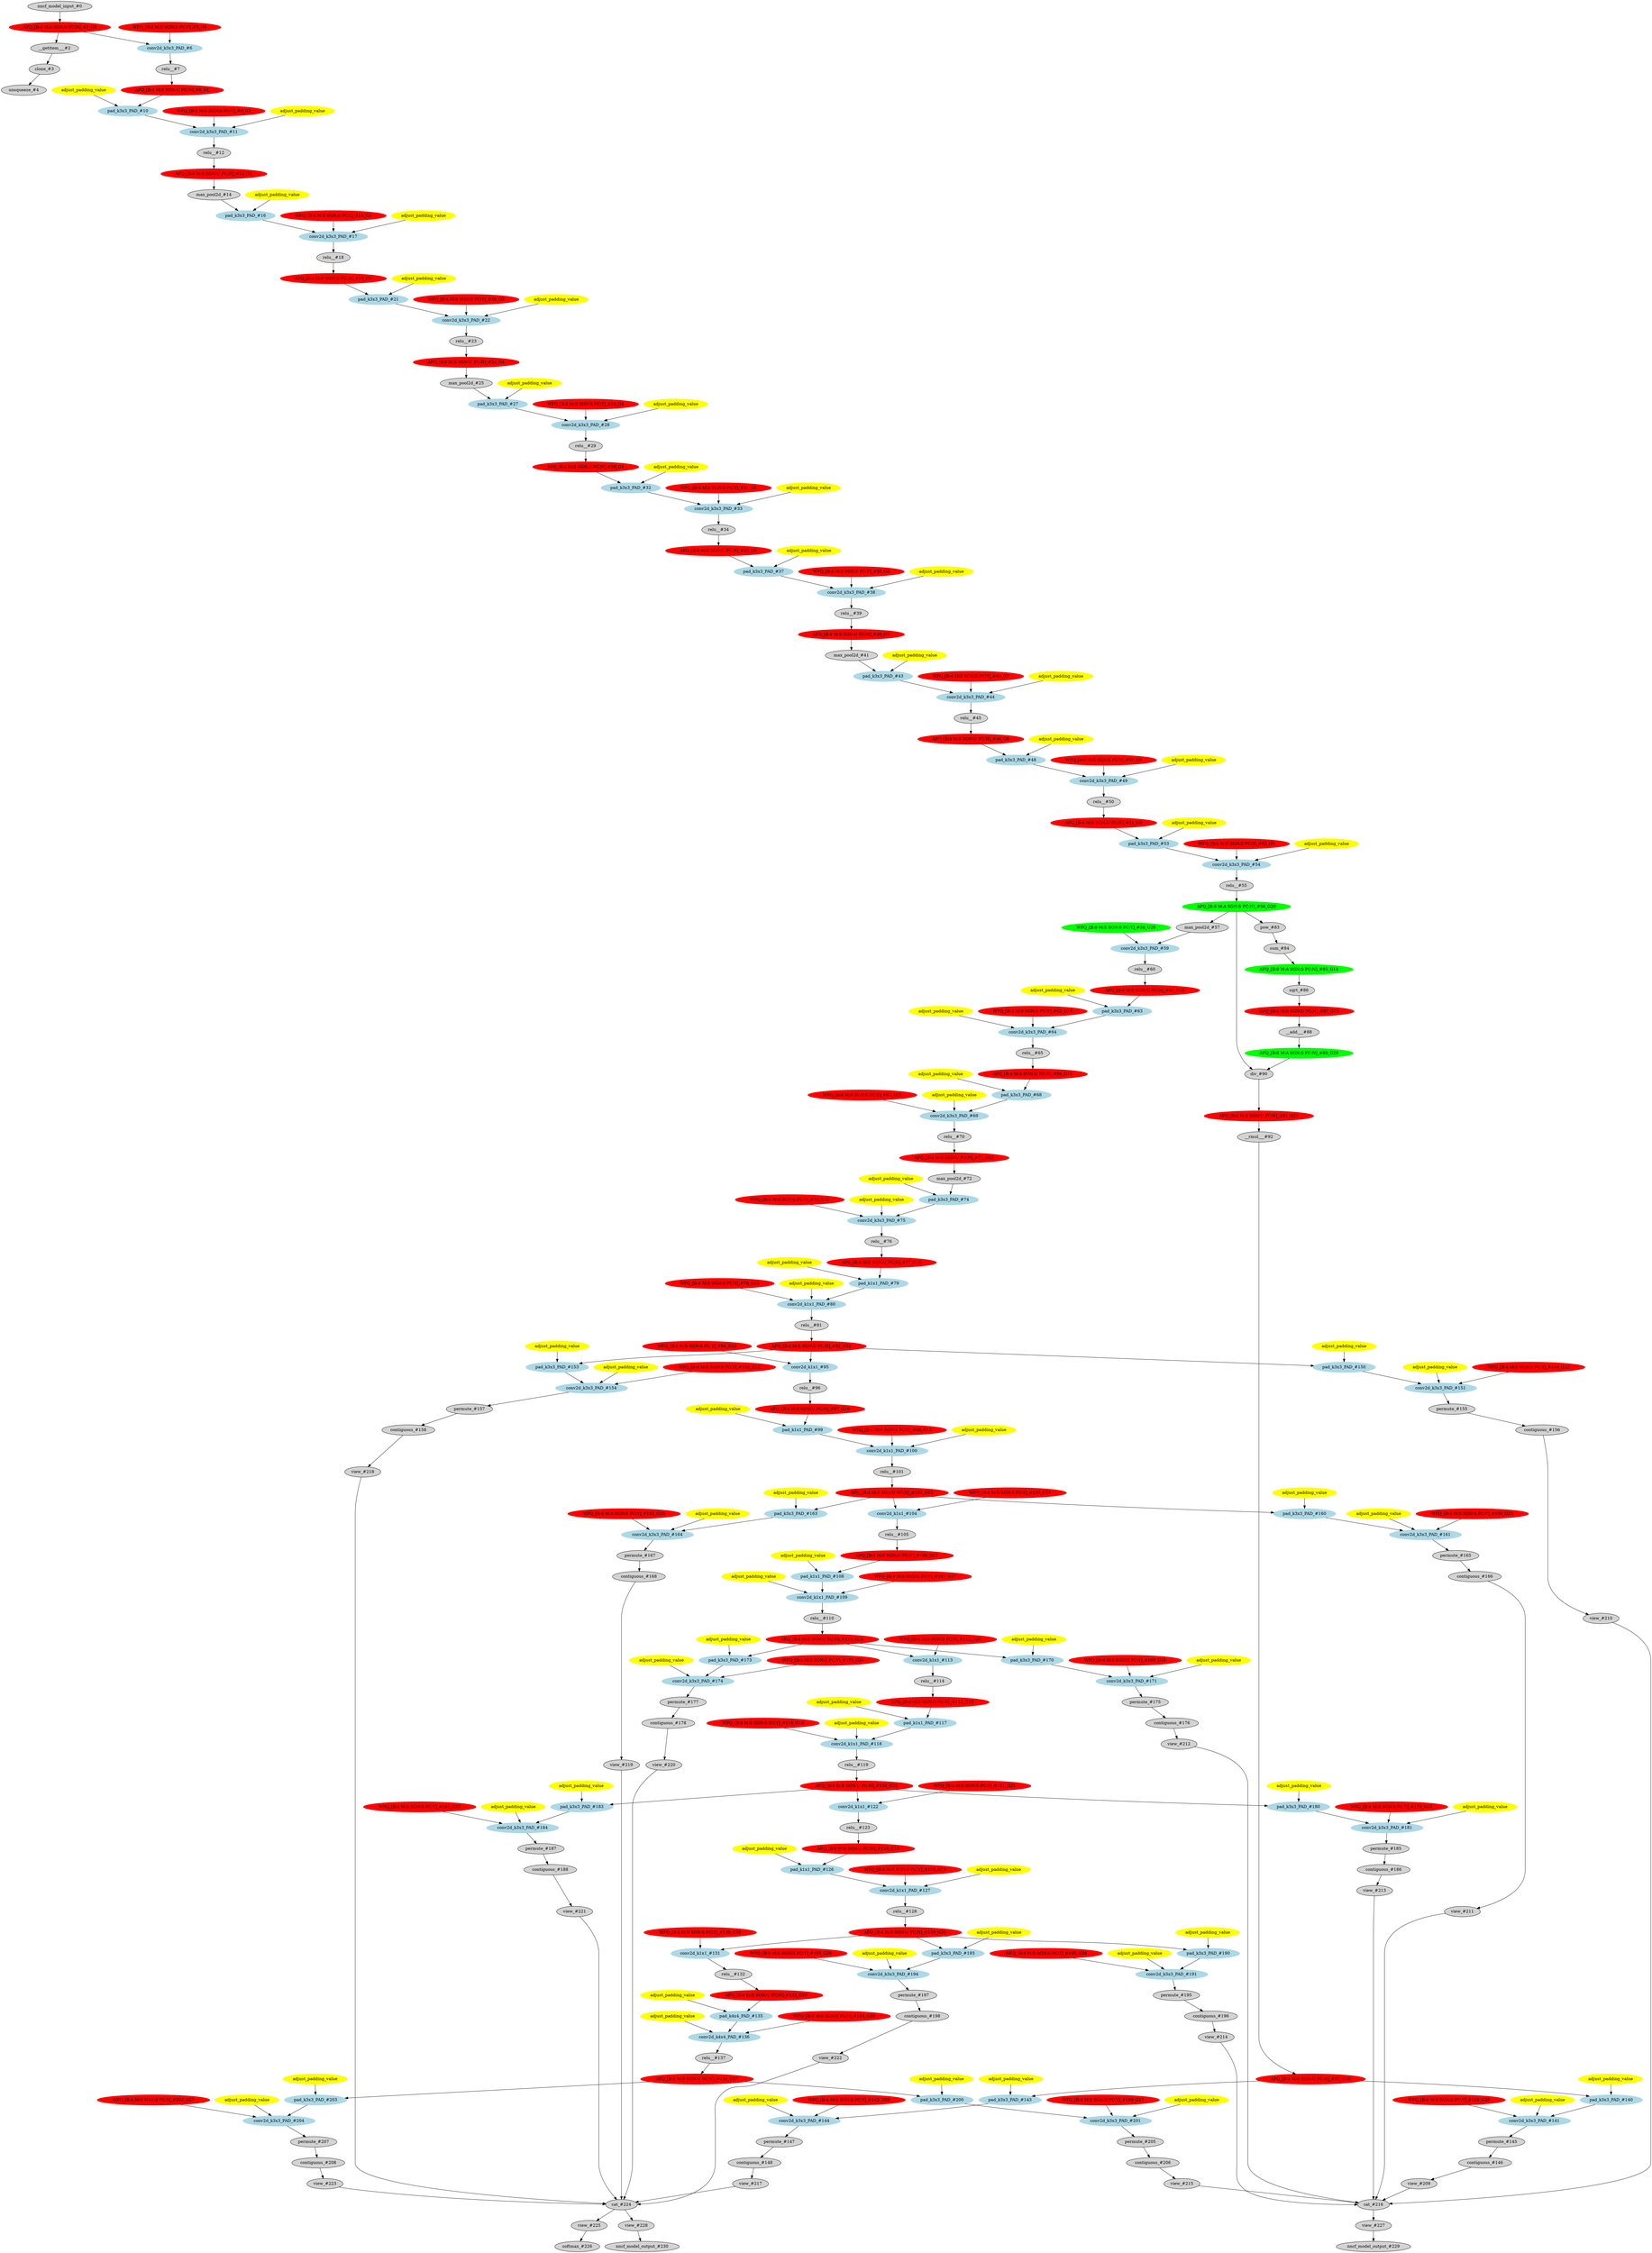 strict digraph  {
"0 /nncf_model_input_0" [id=0, label="nncf_model_input_#0", style=filled, type=nncf_model_input];
"1 SymmetricQuantizer/symmetric_quantize_0" [color=red, id=1, label="AFQ_[B:4 M:S SGN:S PC:N]_#1_G0", style=filled, type=symmetric_quantize];
"2 SSD_VGG/__getitem___0" [id=2, label="__getitem___#2", style=filled, type=__getitem__];
"3 SSD_VGG/clone_0" [id=3, label="clone_#3", style=filled, type=clone];
"4 SSD_VGG/unsqueeze_0" [id=4, label="unsqueeze_#4", style=filled, type=unsqueeze];
"5 SSD_VGG/MultiOutputSequential[basenet]/NNCFConv2d[0]/ModuleDict[pre_ops]/UpdateWeight[0]/SymmetricQuantizer[op]/symmetric_quantize_0" [color=red, id=5, label="WFQ_[B:4 M:S SGN:S PC:Y]_#5_G0", style=filled, type=symmetric_quantize];
"6 SSD_VGG/MultiOutputSequential[basenet]/NNCFConv2d[0]/conv2d_0" [color=lightblue, id=6, label="conv2d_k3x3_PAD_#6", style=filled, type=conv2d];
"7 SSD_VGG/MultiOutputSequential[basenet]/ReLU[1]/relu__0" [id=7, label="relu__#7", style=filled, type=relu_];
"8 SSD_VGG/MultiOutputSequential[basenet]/ReLU[1]/SymmetricQuantizer/symmetric_quantize_0" [color=red, id=8, label="AFQ_[B:4 M:S SGN:U PC:N]_#8_G1", style=filled, type=symmetric_quantize];
"9 SSD_VGG/MultiOutputSequential[basenet]/NNCFConv2d[2]/ModuleDict[pre_ops]/UpdateWeight[1]/SymmetricQuantizer[op]/symmetric_quantize_0" [color=red, id=9, label="WFQ_[B:4 M:S SGN:S PC:Y]_#9_G1", style=filled, type=symmetric_quantize];
"10 SSD_VGG/MultiOutputSequential[basenet]/NNCFConv2d[2]/pad_0" [color=lightblue, id=10, label="pad_k3x3_PAD_#10", style=filled, type=pad];
"11 SSD_VGG/MultiOutputSequential[basenet]/NNCFConv2d[2]/conv2d_0" [color=lightblue, id=11, label="conv2d_k3x3_PAD_#11", style=filled, type=conv2d];
"12 SSD_VGG/MultiOutputSequential[basenet]/ReLU[3]/relu__0" [id=12, label="relu__#12", style=filled, type=relu_];
"13 SSD_VGG/MultiOutputSequential[basenet]/ReLU[3]/SymmetricQuantizer/symmetric_quantize_0" [color=red, id=13, label="AFQ_[B:4 M:S SGN:U PC:N]_#13_G2", style=filled, type=symmetric_quantize];
"14 SSD_VGG/MultiOutputSequential[basenet]/MaxPool2d[4]/max_pool2d_0" [id=14, label="max_pool2d_#14", style=filled, type=max_pool2d];
"15 SSD_VGG/MultiOutputSequential[basenet]/NNCFConv2d[5]/ModuleDict[pre_ops]/UpdateWeight[1]/SymmetricQuantizer[op]/symmetric_quantize_0" [color=red, id=15, label="WFQ_[B:4 M:S SGN:S PC:Y]_#15_G2", style=filled, type=symmetric_quantize];
"16 SSD_VGG/MultiOutputSequential[basenet]/NNCFConv2d[5]/pad_0" [color=lightblue, id=16, label="pad_k3x3_PAD_#16", style=filled, type=pad];
"17 SSD_VGG/MultiOutputSequential[basenet]/NNCFConv2d[5]/conv2d_0" [color=lightblue, id=17, label="conv2d_k3x3_PAD_#17", style=filled, type=conv2d];
"18 SSD_VGG/MultiOutputSequential[basenet]/ReLU[6]/relu__0" [id=18, label="relu__#18", style=filled, type=relu_];
"19 SSD_VGG/MultiOutputSequential[basenet]/ReLU[6]/SymmetricQuantizer/symmetric_quantize_0" [color=red, id=19, label="AFQ_[B:4 M:S SGN:U PC:N]_#19_G3", style=filled, type=symmetric_quantize];
"20 SSD_VGG/MultiOutputSequential[basenet]/NNCFConv2d[7]/ModuleDict[pre_ops]/UpdateWeight[1]/SymmetricQuantizer[op]/symmetric_quantize_0" [color=red, id=20, label="WFQ_[B:4 M:S SGN:S PC:Y]_#20_G3", style=filled, type=symmetric_quantize];
"21 SSD_VGG/MultiOutputSequential[basenet]/NNCFConv2d[7]/pad_0" [color=lightblue, id=21, label="pad_k3x3_PAD_#21", style=filled, type=pad];
"22 SSD_VGG/MultiOutputSequential[basenet]/NNCFConv2d[7]/conv2d_0" [color=lightblue, id=22, label="conv2d_k3x3_PAD_#22", style=filled, type=conv2d];
"23 SSD_VGG/MultiOutputSequential[basenet]/ReLU[8]/relu__0" [id=23, label="relu__#23", style=filled, type=relu_];
"24 SSD_VGG/MultiOutputSequential[basenet]/ReLU[8]/SymmetricQuantizer/symmetric_quantize_0" [color=red, id=24, label="AFQ_[B:4 M:S SGN:U PC:N]_#24_G4", style=filled, type=symmetric_quantize];
"25 SSD_VGG/MultiOutputSequential[basenet]/MaxPool2d[9]/max_pool2d_0" [id=25, label="max_pool2d_#25", style=filled, type=max_pool2d];
"26 SSD_VGG/MultiOutputSequential[basenet]/NNCFConv2d[10]/ModuleDict[pre_ops]/UpdateWeight[1]/SymmetricQuantizer[op]/symmetric_quantize_0" [color=red, id=26, label="WFQ_[B:4 M:S SGN:S PC:Y]_#26_G4", style=filled, type=symmetric_quantize];
"27 SSD_VGG/MultiOutputSequential[basenet]/NNCFConv2d[10]/pad_0" [color=lightblue, id=27, label="pad_k3x3_PAD_#27", style=filled, type=pad];
"28 SSD_VGG/MultiOutputSequential[basenet]/NNCFConv2d[10]/conv2d_0" [color=lightblue, id=28, label="conv2d_k3x3_PAD_#28", style=filled, type=conv2d];
"29 SSD_VGG/MultiOutputSequential[basenet]/ReLU[11]/relu__0" [id=29, label="relu__#29", style=filled, type=relu_];
"30 SSD_VGG/MultiOutputSequential[basenet]/ReLU[11]/SymmetricQuantizer/symmetric_quantize_0" [color=red, id=30, label="AFQ_[B:4 M:S SGN:U PC:N]_#30_G5", style=filled, type=symmetric_quantize];
"31 SSD_VGG/MultiOutputSequential[basenet]/NNCFConv2d[12]/ModuleDict[pre_ops]/UpdateWeight[1]/SymmetricQuantizer[op]/symmetric_quantize_0" [color=red, id=31, label="WFQ_[B:4 M:S SGN:S PC:Y]_#31_G5", style=filled, type=symmetric_quantize];
"32 SSD_VGG/MultiOutputSequential[basenet]/NNCFConv2d[12]/pad_0" [color=lightblue, id=32, label="pad_k3x3_PAD_#32", style=filled, type=pad];
"33 SSD_VGG/MultiOutputSequential[basenet]/NNCFConv2d[12]/conv2d_0" [color=lightblue, id=33, label="conv2d_k3x3_PAD_#33", style=filled, type=conv2d];
"34 SSD_VGG/MultiOutputSequential[basenet]/ReLU[13]/relu__0" [id=34, label="relu__#34", style=filled, type=relu_];
"35 SSD_VGG/MultiOutputSequential[basenet]/ReLU[13]/SymmetricQuantizer/symmetric_quantize_0" [color=red, id=35, label="AFQ_[B:4 M:S SGN:U PC:N]_#35_G6", style=filled, type=symmetric_quantize];
"36 SSD_VGG/MultiOutputSequential[basenet]/NNCFConv2d[14]/ModuleDict[pre_ops]/UpdateWeight[1]/SymmetricQuantizer[op]/symmetric_quantize_0" [color=red, id=36, label="WFQ_[B:4 M:S SGN:S PC:Y]_#36_G6", style=filled, type=symmetric_quantize];
"37 SSD_VGG/MultiOutputSequential[basenet]/NNCFConv2d[14]/pad_0" [color=lightblue, id=37, label="pad_k3x3_PAD_#37", style=filled, type=pad];
"38 SSD_VGG/MultiOutputSequential[basenet]/NNCFConv2d[14]/conv2d_0" [color=lightblue, id=38, label="conv2d_k3x3_PAD_#38", style=filled, type=conv2d];
"39 SSD_VGG/MultiOutputSequential[basenet]/ReLU[15]/relu__0" [id=39, label="relu__#39", style=filled, type=relu_];
"40 SSD_VGG/MultiOutputSequential[basenet]/ReLU[15]/SymmetricQuantizer/symmetric_quantize_0" [color=red, id=40, label="AFQ_[B:4 M:S SGN:U PC:N]_#40_G7", style=filled, type=symmetric_quantize];
"41 SSD_VGG/MultiOutputSequential[basenet]/MaxPool2d[16]/max_pool2d_0" [id=41, label="max_pool2d_#41", style=filled, type=max_pool2d];
"42 SSD_VGG/MultiOutputSequential[basenet]/NNCFConv2d[17]/ModuleDict[pre_ops]/UpdateWeight[1]/SymmetricQuantizer[op]/symmetric_quantize_0" [color=red, id=42, label="WFQ_[B:4 M:S SGN:S PC:Y]_#42_G7", style=filled, type=symmetric_quantize];
"43 SSD_VGG/MultiOutputSequential[basenet]/NNCFConv2d[17]/pad_0" [color=lightblue, id=43, label="pad_k3x3_PAD_#43", style=filled, type=pad];
"44 SSD_VGG/MultiOutputSequential[basenet]/NNCFConv2d[17]/conv2d_0" [color=lightblue, id=44, label="conv2d_k3x3_PAD_#44", style=filled, type=conv2d];
"45 SSD_VGG/MultiOutputSequential[basenet]/ReLU[18]/relu__0" [id=45, label="relu__#45", style=filled, type=relu_];
"46 SSD_VGG/MultiOutputSequential[basenet]/ReLU[18]/SymmetricQuantizer/symmetric_quantize_0" [color=red, id=46, label="AFQ_[B:4 M:S SGN:U PC:N]_#46_G8", style=filled, type=symmetric_quantize];
"47 SSD_VGG/MultiOutputSequential[basenet]/NNCFConv2d[19]/ModuleDict[pre_ops]/UpdateWeight[1]/SymmetricQuantizer[op]/symmetric_quantize_0" [color=red, id=47, label="WFQ_[B:4 M:S SGN:S PC:Y]_#47_G8", style=filled, type=symmetric_quantize];
"48 SSD_VGG/MultiOutputSequential[basenet]/NNCFConv2d[19]/pad_0" [color=lightblue, id=48, label="pad_k3x3_PAD_#48", style=filled, type=pad];
"49 SSD_VGG/MultiOutputSequential[basenet]/NNCFConv2d[19]/conv2d_0" [color=lightblue, id=49, label="conv2d_k3x3_PAD_#49", style=filled, type=conv2d];
"50 SSD_VGG/MultiOutputSequential[basenet]/ReLU[20]/relu__0" [id=50, label="relu__#50", style=filled, type=relu_];
"51 SSD_VGG/MultiOutputSequential[basenet]/ReLU[20]/SymmetricQuantizer/symmetric_quantize_0" [color=red, id=51, label="AFQ_[B:4 M:S SGN:U PC:N]_#51_G9", style=filled, type=symmetric_quantize];
"52 SSD_VGG/MultiOutputSequential[basenet]/NNCFConv2d[21]/ModuleDict[pre_ops]/UpdateWeight[1]/SymmetricQuantizer[op]/symmetric_quantize_0" [color=red, id=52, label="WFQ_[B:4 M:S SGN:S PC:Y]_#52_G9", style=filled, type=symmetric_quantize];
"53 SSD_VGG/MultiOutputSequential[basenet]/NNCFConv2d[21]/pad_0" [color=lightblue, id=53, label="pad_k3x3_PAD_#53", style=filled, type=pad];
"54 SSD_VGG/MultiOutputSequential[basenet]/NNCFConv2d[21]/conv2d_0" [color=lightblue, id=54, label="conv2d_k3x3_PAD_#54", style=filled, type=conv2d];
"55 SSD_VGG/MultiOutputSequential[basenet]/ReLU[22]/relu__0" [id=55, label="relu__#55", style=filled, type=relu_];
"56 SSD_VGG/MultiOutputSequential[basenet]/ReLU[22]/AsymmetricQuantizer/asymmetric_quantize_0" [color=green, id=56, label="AFQ_[B:8 M:A SGN:S PC:N]_#56_G29", style=filled, type=asymmetric_quantize];
"57 SSD_VGG/MultiOutputSequential[basenet]/MaxPool2d[23]/max_pool2d_0" [id=57, label="max_pool2d_#57", style=filled, type=max_pool2d];
"58 SSD_VGG/MultiOutputSequential[basenet]/NNCFConv2d[24]/ModuleDict[pre_ops]/UpdateWeight[0]/SymmetricQuantizer[op]/symmetric_quantize_0" [color=green, id=58, label="WFQ_[B:8 M:S SGN:S PC:Y]_#58_G29", style=filled, type=symmetric_quantize];
"59 SSD_VGG/MultiOutputSequential[basenet]/NNCFConv2d[24]/conv2d_0" [color=lightblue, id=59, label="conv2d_k3x3_PAD_#59", style=filled, type=conv2d];
"60 SSD_VGG/MultiOutputSequential[basenet]/ReLU[25]/relu__0" [id=60, label="relu__#60", style=filled, type=relu_];
"61 SSD_VGG/MultiOutputSequential[basenet]/ReLU[25]/SymmetricQuantizer/symmetric_quantize_0" [color=red, id=61, label="AFQ_[B:4 M:S SGN:U PC:N]_#61_G10", style=filled, type=symmetric_quantize];
"62 SSD_VGG/MultiOutputSequential[basenet]/NNCFConv2d[26]/ModuleDict[pre_ops]/UpdateWeight[1]/SymmetricQuantizer[op]/symmetric_quantize_0" [color=red, id=62, label="WFQ_[B:4 M:S SGN:S PC:Y]_#62_G10", style=filled, type=symmetric_quantize];
"63 SSD_VGG/MultiOutputSequential[basenet]/NNCFConv2d[26]/pad_0" [color=lightblue, id=63, label="pad_k3x3_PAD_#63", style=filled, type=pad];
"64 SSD_VGG/MultiOutputSequential[basenet]/NNCFConv2d[26]/conv2d_0" [color=lightblue, id=64, label="conv2d_k3x3_PAD_#64", style=filled, type=conv2d];
"65 SSD_VGG/MultiOutputSequential[basenet]/ReLU[27]/relu__0" [id=65, label="relu__#65", style=filled, type=relu_];
"66 SSD_VGG/MultiOutputSequential[basenet]/ReLU[27]/SymmetricQuantizer/symmetric_quantize_0" [color=red, id=66, label="AFQ_[B:4 M:S SGN:U PC:N]_#66_G11", style=filled, type=symmetric_quantize];
"67 SSD_VGG/MultiOutputSequential[basenet]/NNCFConv2d[28]/ModuleDict[pre_ops]/UpdateWeight[1]/SymmetricQuantizer[op]/symmetric_quantize_0" [color=red, id=67, label="WFQ_[B:4 M:S SGN:S PC:Y]_#67_G11", style=filled, type=symmetric_quantize];
"68 SSD_VGG/MultiOutputSequential[basenet]/NNCFConv2d[28]/pad_0" [color=lightblue, id=68, label="pad_k3x3_PAD_#68", style=filled, type=pad];
"69 SSD_VGG/MultiOutputSequential[basenet]/NNCFConv2d[28]/conv2d_0" [color=lightblue, id=69, label="conv2d_k3x3_PAD_#69", style=filled, type=conv2d];
"70 SSD_VGG/MultiOutputSequential[basenet]/ReLU[29]/relu__0" [id=70, label="relu__#70", style=filled, type=relu_];
"71 SSD_VGG/MultiOutputSequential[basenet]/ReLU[29]/SymmetricQuantizer/symmetric_quantize_0" [color=red, id=71, label="AFQ_[B:4 M:S SGN:U PC:N]_#71_G12", style=filled, type=symmetric_quantize];
"72 SSD_VGG/MultiOutputSequential[basenet]/MaxPool2d[30]/max_pool2d_0" [id=72, label="max_pool2d_#72", style=filled, type=max_pool2d];
"73 SSD_VGG/MultiOutputSequential[basenet]/NNCFConv2d[31]/ModuleDict[pre_ops]/UpdateWeight[1]/SymmetricQuantizer[op]/symmetric_quantize_0" [color=red, id=73, label="WFQ_[B:4 M:S SGN:S PC:Y]_#73_G12", style=filled, type=symmetric_quantize];
"74 SSD_VGG/MultiOutputSequential[basenet]/NNCFConv2d[31]/pad_0" [color=lightblue, id=74, label="pad_k3x3_PAD_#74", style=filled, type=pad];
"75 SSD_VGG/MultiOutputSequential[basenet]/NNCFConv2d[31]/conv2d_0" [color=lightblue, id=75, label="conv2d_k3x3_PAD_#75", style=filled, type=conv2d];
"76 SSD_VGG/MultiOutputSequential[basenet]/ReLU[32]/relu__0" [id=76, label="relu__#76", style=filled, type=relu_];
"77 SSD_VGG/MultiOutputSequential[basenet]/ReLU[32]/SymmetricQuantizer/symmetric_quantize_0" [color=red, id=77, label="AFQ_[B:4 M:S SGN:U PC:N]_#77_G13", style=filled, type=symmetric_quantize];
"78 SSD_VGG/MultiOutputSequential[basenet]/NNCFConv2d[33]/ModuleDict[pre_ops]/UpdateWeight[1]/SymmetricQuantizer[op]/symmetric_quantize_0" [color=red, id=78, label="WFQ_[B:4 M:S SGN:S PC:Y]_#78_G13", style=filled, type=symmetric_quantize];
"79 SSD_VGG/MultiOutputSequential[basenet]/NNCFConv2d[33]/pad_0" [color=lightblue, id=79, label="pad_k1x1_PAD_#79", style=filled, type=pad];
"80 SSD_VGG/MultiOutputSequential[basenet]/NNCFConv2d[33]/conv2d_0" [color=lightblue, id=80, label="conv2d_k1x1_PAD_#80", style=filled, type=conv2d];
"81 SSD_VGG/MultiOutputSequential[basenet]/ReLU[34]/relu__0" [id=81, label="relu__#81", style=filled, type=relu_];
"82 SSD_VGG/MultiOutputSequential[basenet]/ReLU[34]/SymmetricQuantizer/symmetric_quantize_0" [color=red, id=82, label="AFQ_[B:4 M:S SGN:U PC:N]_#82_G22", style=filled, type=symmetric_quantize];
"83 SSD_VGG/NNCFUserL2Norm[L2Norm]/pow_0" [id=83, label="pow_#83", style=filled, type=pow];
"84 SSD_VGG/NNCFUserL2Norm[L2Norm]/sum_0" [id=84, label="sum_#84", style=filled, type=sum];
"85 SSD_VGG/NNCFUserL2Norm[L2Norm]/AsymmetricQuantizer/asymmetric_quantize_0" [color=green, id=85, label="AFQ_[B:8 M:A SGN:S PC:N]_#85_G14", style=filled, type=asymmetric_quantize];
"86 SSD_VGG/NNCFUserL2Norm[L2Norm]/sqrt_0" [id=86, label="sqrt_#86", style=filled, type=sqrt];
"87 SSD_VGG/NNCFUserL2Norm[L2Norm]/SymmetricQuantizer/symmetric_quantize_0" [color=red, id=87, label="AFQ_[B:4 M:S SGN:U PC:N]_#87_G15", style=filled, type=symmetric_quantize];
"88 SSD_VGG/NNCFUserL2Norm[L2Norm]/__add___0" [id=88, label="__add___#88", style=filled, type=__add__];
"89 SSD_VGG/NNCFUserL2Norm[L2Norm]/AsymmetricQuantizer/asymmetric_quantize_1" [color=green, id=89, label="AFQ_[B:8 M:A SGN:S PC:N]_#89_G29", style=filled, type=asymmetric_quantize];
"90 SSD_VGG/NNCFUserL2Norm[L2Norm]/div_0" [id=90, label="div_#90", style=filled, type=div];
"91 SSD_VGG/NNCFUserL2Norm[L2Norm]/SymmetricQuantizer/symmetric_quantize_1" [color=red, id=91, label="AFQ_[B:4 M:S SGN:U PC:N]_#91_G21", style=filled, type=symmetric_quantize];
"92 SSD_VGG/NNCFUserL2Norm[L2Norm]/__rmul___0" [id=92, label="__rmul___#92", style=filled, type=__rmul__];
"93 SSD_VGG/NNCFUserL2Norm[L2Norm]/SymmetricQuantizer/symmetric_quantize_2" [color=red, id=93, label="AFQ_[B:4 M:S SGN:U PC:N]_#93_G28", style=filled, type=symmetric_quantize];
"94 SSD_VGG/MultiOutputSequential[extras]/NNCFConv2d[0]/ModuleDict[pre_ops]/UpdateWeight[0]/SymmetricQuantizer[op]/symmetric_quantize_0" [color=red, id=94, label="WFQ_[B:4 M:S SGN:S PC:Y]_#94_G22", style=filled, type=symmetric_quantize];
"95 SSD_VGG/MultiOutputSequential[extras]/NNCFConv2d[0]/conv2d_0" [color=lightblue, id=95, label="conv2d_k1x1_#95", style=filled, type=conv2d];
"96 SSD_VGG/MultiOutputSequential[extras]/ReLU[1]/relu__0" [id=96, label="relu__#96", style=filled, type=relu_];
"97 SSD_VGG/MultiOutputSequential[extras]/ReLU[1]/SymmetricQuantizer/symmetric_quantize_0" [color=red, id=97, label="AFQ_[B:4 M:S SGN:U PC:N]_#97_G16", style=filled, type=symmetric_quantize];
"98 SSD_VGG/MultiOutputSequential[extras]/NNCFConv2d[2]/ModuleDict[pre_ops]/UpdateWeight[1]/SymmetricQuantizer[op]/symmetric_quantize_0" [color=red, id=98, label="WFQ_[B:4 M:S SGN:S PC:Y]_#98_G16", style=filled, type=symmetric_quantize];
"99 SSD_VGG/MultiOutputSequential[extras]/NNCFConv2d[2]/pad_0" [color=lightblue, id=99, label="pad_k1x1_PAD_#99", style=filled, type=pad];
"100 SSD_VGG/MultiOutputSequential[extras]/NNCFConv2d[2]/conv2d_0" [color=lightblue, id=100, label="conv2d_k1x1_PAD_#100", style=filled, type=conv2d];
"101 SSD_VGG/MultiOutputSequential[extras]/ReLU[3]/relu__0" [id=101, label="relu__#101", style=filled, type=relu_];
"102 SSD_VGG/MultiOutputSequential[extras]/ReLU[3]/SymmetricQuantizer/symmetric_quantize_0" [color=red, id=102, label="AFQ_[B:4 M:S SGN:U PC:N]_#102_G23", style=filled, type=symmetric_quantize];
"103 SSD_VGG/MultiOutputSequential[extras]/NNCFConv2d[4]/ModuleDict[pre_ops]/UpdateWeight[0]/SymmetricQuantizer[op]/symmetric_quantize_0" [color=red, id=103, label="WFQ_[B:4 M:S SGN:S PC:Y]_#103_G23", style=filled, type=symmetric_quantize];
"104 SSD_VGG/MultiOutputSequential[extras]/NNCFConv2d[4]/conv2d_0" [color=lightblue, id=104, label="conv2d_k1x1_#104", style=filled, type=conv2d];
"105 SSD_VGG/MultiOutputSequential[extras]/ReLU[5]/relu__0" [id=105, label="relu__#105", style=filled, type=relu_];
"106 SSD_VGG/MultiOutputSequential[extras]/ReLU[5]/SymmetricQuantizer/symmetric_quantize_0" [color=red, id=106, label="AFQ_[B:4 M:S SGN:U PC:N]_#106_G17", style=filled, type=symmetric_quantize];
"107 SSD_VGG/MultiOutputSequential[extras]/NNCFConv2d[6]/ModuleDict[pre_ops]/UpdateWeight[1]/SymmetricQuantizer[op]/symmetric_quantize_0" [color=red, id=107, label="WFQ_[B:4 M:S SGN:S PC:Y]_#107_G17", style=filled, type=symmetric_quantize];
"108 SSD_VGG/MultiOutputSequential[extras]/NNCFConv2d[6]/pad_0" [color=lightblue, id=108, label="pad_k1x1_PAD_#108", style=filled, type=pad];
"109 SSD_VGG/MultiOutputSequential[extras]/NNCFConv2d[6]/conv2d_0" [color=lightblue, id=109, label="conv2d_k1x1_PAD_#109", style=filled, type=conv2d];
"110 SSD_VGG/MultiOutputSequential[extras]/ReLU[7]/relu__0" [id=110, label="relu__#110", style=filled, type=relu_];
"111 SSD_VGG/MultiOutputSequential[extras]/ReLU[7]/SymmetricQuantizer/symmetric_quantize_0" [color=red, id=111, label="AFQ_[B:4 M:S SGN:U PC:N]_#111_G24", style=filled, type=symmetric_quantize];
"112 SSD_VGG/MultiOutputSequential[extras]/NNCFConv2d[8]/ModuleDict[pre_ops]/UpdateWeight[0]/SymmetricQuantizer[op]/symmetric_quantize_0" [color=red, id=112, label="WFQ_[B:4 M:S SGN:S PC:Y]_#112_G24", style=filled, type=symmetric_quantize];
"113 SSD_VGG/MultiOutputSequential[extras]/NNCFConv2d[8]/conv2d_0" [color=lightblue, id=113, label="conv2d_k1x1_#113", style=filled, type=conv2d];
"114 SSD_VGG/MultiOutputSequential[extras]/ReLU[9]/relu__0" [id=114, label="relu__#114", style=filled, type=relu_];
"115 SSD_VGG/MultiOutputSequential[extras]/ReLU[9]/SymmetricQuantizer/symmetric_quantize_0" [color=red, id=115, label="AFQ_[B:4 M:S SGN:U PC:N]_#115_G18", style=filled, type=symmetric_quantize];
"116 SSD_VGG/MultiOutputSequential[extras]/NNCFConv2d[10]/ModuleDict[pre_ops]/UpdateWeight[1]/SymmetricQuantizer[op]/symmetric_quantize_0" [color=red, id=116, label="WFQ_[B:4 M:S SGN:S PC:Y]_#116_G18", style=filled, type=symmetric_quantize];
"117 SSD_VGG/MultiOutputSequential[extras]/NNCFConv2d[10]/pad_0" [color=lightblue, id=117, label="pad_k1x1_PAD_#117", style=filled, type=pad];
"118 SSD_VGG/MultiOutputSequential[extras]/NNCFConv2d[10]/conv2d_0" [color=lightblue, id=118, label="conv2d_k1x1_PAD_#118", style=filled, type=conv2d];
"119 SSD_VGG/MultiOutputSequential[extras]/ReLU[11]/relu__0" [id=119, label="relu__#119", style=filled, type=relu_];
"120 SSD_VGG/MultiOutputSequential[extras]/ReLU[11]/SymmetricQuantizer/symmetric_quantize_0" [color=red, id=120, label="AFQ_[B:4 M:S SGN:U PC:N]_#120_G25", style=filled, type=symmetric_quantize];
"121 SSD_VGG/MultiOutputSequential[extras]/NNCFConv2d[12]/ModuleDict[pre_ops]/UpdateWeight[0]/SymmetricQuantizer[op]/symmetric_quantize_0" [color=red, id=121, label="WFQ_[B:4 M:S SGN:S PC:Y]_#121_G25", style=filled, type=symmetric_quantize];
"122 SSD_VGG/MultiOutputSequential[extras]/NNCFConv2d[12]/conv2d_0" [color=lightblue, id=122, label="conv2d_k1x1_#122", style=filled, type=conv2d];
"123 SSD_VGG/MultiOutputSequential[extras]/ReLU[13]/relu__0" [id=123, label="relu__#123", style=filled, type=relu_];
"124 SSD_VGG/MultiOutputSequential[extras]/ReLU[13]/SymmetricQuantizer/symmetric_quantize_0" [color=red, id=124, label="AFQ_[B:4 M:S SGN:U PC:N]_#124_G19", style=filled, type=symmetric_quantize];
"125 SSD_VGG/MultiOutputSequential[extras]/NNCFConv2d[14]/ModuleDict[pre_ops]/UpdateWeight[1]/SymmetricQuantizer[op]/symmetric_quantize_0" [color=red, id=125, label="WFQ_[B:4 M:S SGN:S PC:Y]_#125_G19", style=filled, type=symmetric_quantize];
"126 SSD_VGG/MultiOutputSequential[extras]/NNCFConv2d[14]/pad_0" [color=lightblue, id=126, label="pad_k1x1_PAD_#126", style=filled, type=pad];
"127 SSD_VGG/MultiOutputSequential[extras]/NNCFConv2d[14]/conv2d_0" [color=lightblue, id=127, label="conv2d_k1x1_PAD_#127", style=filled, type=conv2d];
"128 SSD_VGG/MultiOutputSequential[extras]/ReLU[15]/relu__0" [id=128, label="relu__#128", style=filled, type=relu_];
"129 SSD_VGG/MultiOutputSequential[extras]/ReLU[15]/SymmetricQuantizer/symmetric_quantize_0" [color=red, id=129, label="AFQ_[B:4 M:S SGN:U PC:N]_#129_G26", style=filled, type=symmetric_quantize];
"130 SSD_VGG/MultiOutputSequential[extras]/NNCFConv2d[16]/ModuleDict[pre_ops]/UpdateWeight[0]/SymmetricQuantizer[op]/symmetric_quantize_0" [color=red, id=130, label="WFQ_[B:4 M:S SGN:S PC:Y]_#130_G26", style=filled, type=symmetric_quantize];
"131 SSD_VGG/MultiOutputSequential[extras]/NNCFConv2d[16]/conv2d_0" [color=lightblue, id=131, label="conv2d_k1x1_#131", style=filled, type=conv2d];
"132 SSD_VGG/MultiOutputSequential[extras]/ReLU[17]/relu__0" [id=132, label="relu__#132", style=filled, type=relu_];
"133 SSD_VGG/MultiOutputSequential[extras]/ReLU[17]/SymmetricQuantizer/symmetric_quantize_0" [color=red, id=133, label="AFQ_[B:4 M:S SGN:U PC:N]_#133_G20", style=filled, type=symmetric_quantize];
"134 SSD_VGG/MultiOutputSequential[extras]/NNCFConv2d[18]/ModuleDict[pre_ops]/UpdateWeight[1]/SymmetricQuantizer[op]/symmetric_quantize_0" [color=red, id=134, label="WFQ_[B:4 M:S SGN:S PC:Y]_#134_G20", style=filled, type=symmetric_quantize];
"135 SSD_VGG/MultiOutputSequential[extras]/NNCFConv2d[18]/pad_0" [color=lightblue, id=135, label="pad_k4x4_PAD_#135", style=filled, type=pad];
"136 SSD_VGG/MultiOutputSequential[extras]/NNCFConv2d[18]/conv2d_0" [color=lightblue, id=136, label="conv2d_k4x4_PAD_#136", style=filled, type=conv2d];
"137 SSD_VGG/MultiOutputSequential[extras]/ReLU[19]/relu__0" [id=137, label="relu__#137", style=filled, type=relu_];
"138 SSD_VGG/MultiOutputSequential[extras]/ReLU[19]/SymmetricQuantizer/symmetric_quantize_0" [color=red, id=138, label="AFQ_[B:4 M:S SGN:U PC:N]_#138_G27", style=filled, type=symmetric_quantize];
"139 SSD_VGG/SSDDetectionOutput[detection_head]/ModuleList[heads]/SSDHead[0]/NNCFConv2d[loc]/ModuleDict[pre_ops]/UpdateWeight[1]/SymmetricQuantizer[op]/symmetric_quantize_0" [color=red, id=139, label="WFQ_[B:4 M:S SGN:S PC:Y]_#139_G28", style=filled, type=symmetric_quantize];
"140 SSD_VGG/SSDDetectionOutput[detection_head]/ModuleList[heads]/SSDHead[0]/NNCFConv2d[loc]/pad_0" [color=lightblue, id=140, label="pad_k3x3_PAD_#140", style=filled, type=pad];
"141 SSD_VGG/SSDDetectionOutput[detection_head]/ModuleList[heads]/SSDHead[0]/NNCFConv2d[loc]/conv2d_0" [color=lightblue, id=141, label="conv2d_k3x3_PAD_#141", style=filled, type=conv2d];
"142 SSD_VGG/SSDDetectionOutput[detection_head]/ModuleList[heads]/SSDHead[0]/NNCFConv2d[conf]/ModuleDict[pre_ops]/UpdateWeight[1]/SymmetricQuantizer[op]/symmetric_quantize_0" [color=red, id=142, label="WFQ_[B:4 M:S SGN:S PC:Y]_#142_G28", style=filled, type=symmetric_quantize];
"143 SSD_VGG/SSDDetectionOutput[detection_head]/ModuleList[heads]/SSDHead[0]/NNCFConv2d[conf]/pad_0" [color=lightblue, id=143, label="pad_k3x3_PAD_#143", style=filled, type=pad];
"144 SSD_VGG/SSDDetectionOutput[detection_head]/ModuleList[heads]/SSDHead[0]/NNCFConv2d[conf]/conv2d_0" [color=lightblue, id=144, label="conv2d_k3x3_PAD_#144", style=filled, type=conv2d];
"145 SSD_VGG/SSDDetectionOutput[detection_head]/ModuleList[heads]/SSDHead[0]/permute_0" [id=145, label="permute_#145", style=filled, type=permute];
"146 SSD_VGG/SSDDetectionOutput[detection_head]/ModuleList[heads]/SSDHead[0]/contiguous_0" [id=146, label="contiguous_#146", style=filled, type=contiguous];
"147 SSD_VGG/SSDDetectionOutput[detection_head]/ModuleList[heads]/SSDHead[0]/permute_1" [id=147, label="permute_#147", style=filled, type=permute];
"148 SSD_VGG/SSDDetectionOutput[detection_head]/ModuleList[heads]/SSDHead[0]/contiguous_1" [id=148, label="contiguous_#148", style=filled, type=contiguous];
"149 SSD_VGG/SSDDetectionOutput[detection_head]/ModuleList[heads]/SSDHead[1]/NNCFConv2d[loc]/ModuleDict[pre_ops]/UpdateWeight[1]/SymmetricQuantizer[op]/symmetric_quantize_0" [color=red, id=149, label="WFQ_[B:4 M:S SGN:S PC:Y]_#149_G22", style=filled, type=symmetric_quantize];
"150 SSD_VGG/SSDDetectionOutput[detection_head]/ModuleList[heads]/SSDHead[1]/NNCFConv2d[loc]/pad_0" [color=lightblue, id=150, label="pad_k3x3_PAD_#150", style=filled, type=pad];
"151 SSD_VGG/SSDDetectionOutput[detection_head]/ModuleList[heads]/SSDHead[1]/NNCFConv2d[loc]/conv2d_0" [color=lightblue, id=151, label="conv2d_k3x3_PAD_#151", style=filled, type=conv2d];
"152 SSD_VGG/SSDDetectionOutput[detection_head]/ModuleList[heads]/SSDHead[1]/NNCFConv2d[conf]/ModuleDict[pre_ops]/UpdateWeight[1]/SymmetricQuantizer[op]/symmetric_quantize_0" [color=red, id=152, label="WFQ_[B:4 M:S SGN:S PC:Y]_#152_G22", style=filled, type=symmetric_quantize];
"153 SSD_VGG/SSDDetectionOutput[detection_head]/ModuleList[heads]/SSDHead[1]/NNCFConv2d[conf]/pad_0" [color=lightblue, id=153, label="pad_k3x3_PAD_#153", style=filled, type=pad];
"154 SSD_VGG/SSDDetectionOutput[detection_head]/ModuleList[heads]/SSDHead[1]/NNCFConv2d[conf]/conv2d_0" [color=lightblue, id=154, label="conv2d_k3x3_PAD_#154", style=filled, type=conv2d];
"155 SSD_VGG/SSDDetectionOutput[detection_head]/ModuleList[heads]/SSDHead[1]/permute_0" [id=155, label="permute_#155", style=filled, type=permute];
"156 SSD_VGG/SSDDetectionOutput[detection_head]/ModuleList[heads]/SSDHead[1]/contiguous_0" [id=156, label="contiguous_#156", style=filled, type=contiguous];
"157 SSD_VGG/SSDDetectionOutput[detection_head]/ModuleList[heads]/SSDHead[1]/permute_1" [id=157, label="permute_#157", style=filled, type=permute];
"158 SSD_VGG/SSDDetectionOutput[detection_head]/ModuleList[heads]/SSDHead[1]/contiguous_1" [id=158, label="contiguous_#158", style=filled, type=contiguous];
"159 SSD_VGG/SSDDetectionOutput[detection_head]/ModuleList[heads]/SSDHead[2]/NNCFConv2d[loc]/ModuleDict[pre_ops]/UpdateWeight[1]/SymmetricQuantizer[op]/symmetric_quantize_0" [color=red, id=159, label="WFQ_[B:4 M:S SGN:S PC:Y]_#159_G23", style=filled, type=symmetric_quantize];
"160 SSD_VGG/SSDDetectionOutput[detection_head]/ModuleList[heads]/SSDHead[2]/NNCFConv2d[loc]/pad_0" [color=lightblue, id=160, label="pad_k3x3_PAD_#160", style=filled, type=pad];
"161 SSD_VGG/SSDDetectionOutput[detection_head]/ModuleList[heads]/SSDHead[2]/NNCFConv2d[loc]/conv2d_0" [color=lightblue, id=161, label="conv2d_k3x3_PAD_#161", style=filled, type=conv2d];
"162 SSD_VGG/SSDDetectionOutput[detection_head]/ModuleList[heads]/SSDHead[2]/NNCFConv2d[conf]/ModuleDict[pre_ops]/UpdateWeight[1]/SymmetricQuantizer[op]/symmetric_quantize_0" [color=red, id=162, label="WFQ_[B:4 M:S SGN:S PC:Y]_#162_G23", style=filled, type=symmetric_quantize];
"163 SSD_VGG/SSDDetectionOutput[detection_head]/ModuleList[heads]/SSDHead[2]/NNCFConv2d[conf]/pad_0" [color=lightblue, id=163, label="pad_k3x3_PAD_#163", style=filled, type=pad];
"164 SSD_VGG/SSDDetectionOutput[detection_head]/ModuleList[heads]/SSDHead[2]/NNCFConv2d[conf]/conv2d_0" [color=lightblue, id=164, label="conv2d_k3x3_PAD_#164", style=filled, type=conv2d];
"165 SSD_VGG/SSDDetectionOutput[detection_head]/ModuleList[heads]/SSDHead[2]/permute_0" [id=165, label="permute_#165", style=filled, type=permute];
"166 SSD_VGG/SSDDetectionOutput[detection_head]/ModuleList[heads]/SSDHead[2]/contiguous_0" [id=166, label="contiguous_#166", style=filled, type=contiguous];
"167 SSD_VGG/SSDDetectionOutput[detection_head]/ModuleList[heads]/SSDHead[2]/permute_1" [id=167, label="permute_#167", style=filled, type=permute];
"168 SSD_VGG/SSDDetectionOutput[detection_head]/ModuleList[heads]/SSDHead[2]/contiguous_1" [id=168, label="contiguous_#168", style=filled, type=contiguous];
"169 SSD_VGG/SSDDetectionOutput[detection_head]/ModuleList[heads]/SSDHead[3]/NNCFConv2d[loc]/ModuleDict[pre_ops]/UpdateWeight[1]/SymmetricQuantizer[op]/symmetric_quantize_0" [color=red, id=169, label="WFQ_[B:4 M:S SGN:S PC:Y]_#169_G24", style=filled, type=symmetric_quantize];
"170 SSD_VGG/SSDDetectionOutput[detection_head]/ModuleList[heads]/SSDHead[3]/NNCFConv2d[loc]/pad_0" [color=lightblue, id=170, label="pad_k3x3_PAD_#170", style=filled, type=pad];
"171 SSD_VGG/SSDDetectionOutput[detection_head]/ModuleList[heads]/SSDHead[3]/NNCFConv2d[loc]/conv2d_0" [color=lightblue, id=171, label="conv2d_k3x3_PAD_#171", style=filled, type=conv2d];
"172 SSD_VGG/SSDDetectionOutput[detection_head]/ModuleList[heads]/SSDHead[3]/NNCFConv2d[conf]/ModuleDict[pre_ops]/UpdateWeight[1]/SymmetricQuantizer[op]/symmetric_quantize_0" [color=red, id=172, label="WFQ_[B:4 M:S SGN:S PC:Y]_#172_G24", style=filled, type=symmetric_quantize];
"173 SSD_VGG/SSDDetectionOutput[detection_head]/ModuleList[heads]/SSDHead[3]/NNCFConv2d[conf]/pad_0" [color=lightblue, id=173, label="pad_k3x3_PAD_#173", style=filled, type=pad];
"174 SSD_VGG/SSDDetectionOutput[detection_head]/ModuleList[heads]/SSDHead[3]/NNCFConv2d[conf]/conv2d_0" [color=lightblue, id=174, label="conv2d_k3x3_PAD_#174", style=filled, type=conv2d];
"175 SSD_VGG/SSDDetectionOutput[detection_head]/ModuleList[heads]/SSDHead[3]/permute_0" [id=175, label="permute_#175", style=filled, type=permute];
"176 SSD_VGG/SSDDetectionOutput[detection_head]/ModuleList[heads]/SSDHead[3]/contiguous_0" [id=176, label="contiguous_#176", style=filled, type=contiguous];
"177 SSD_VGG/SSDDetectionOutput[detection_head]/ModuleList[heads]/SSDHead[3]/permute_1" [id=177, label="permute_#177", style=filled, type=permute];
"178 SSD_VGG/SSDDetectionOutput[detection_head]/ModuleList[heads]/SSDHead[3]/contiguous_1" [id=178, label="contiguous_#178", style=filled, type=contiguous];
"179 SSD_VGG/SSDDetectionOutput[detection_head]/ModuleList[heads]/SSDHead[4]/NNCFConv2d[loc]/ModuleDict[pre_ops]/UpdateWeight[1]/SymmetricQuantizer[op]/symmetric_quantize_0" [color=red, id=179, label="WFQ_[B:4 M:S SGN:S PC:Y]_#179_G25", style=filled, type=symmetric_quantize];
"180 SSD_VGG/SSDDetectionOutput[detection_head]/ModuleList[heads]/SSDHead[4]/NNCFConv2d[loc]/pad_0" [color=lightblue, id=180, label="pad_k3x3_PAD_#180", style=filled, type=pad];
"181 SSD_VGG/SSDDetectionOutput[detection_head]/ModuleList[heads]/SSDHead[4]/NNCFConv2d[loc]/conv2d_0" [color=lightblue, id=181, label="conv2d_k3x3_PAD_#181", style=filled, type=conv2d];
"182 SSD_VGG/SSDDetectionOutput[detection_head]/ModuleList[heads]/SSDHead[4]/NNCFConv2d[conf]/ModuleDict[pre_ops]/UpdateWeight[1]/SymmetricQuantizer[op]/symmetric_quantize_0" [color=red, id=182, label="WFQ_[B:4 M:S SGN:S PC:Y]_#182_G25", style=filled, type=symmetric_quantize];
"183 SSD_VGG/SSDDetectionOutput[detection_head]/ModuleList[heads]/SSDHead[4]/NNCFConv2d[conf]/pad_0" [color=lightblue, id=183, label="pad_k3x3_PAD_#183", style=filled, type=pad];
"184 SSD_VGG/SSDDetectionOutput[detection_head]/ModuleList[heads]/SSDHead[4]/NNCFConv2d[conf]/conv2d_0" [color=lightblue, id=184, label="conv2d_k3x3_PAD_#184", style=filled, type=conv2d];
"185 SSD_VGG/SSDDetectionOutput[detection_head]/ModuleList[heads]/SSDHead[4]/permute_0" [id=185, label="permute_#185", style=filled, type=permute];
"186 SSD_VGG/SSDDetectionOutput[detection_head]/ModuleList[heads]/SSDHead[4]/contiguous_0" [id=186, label="contiguous_#186", style=filled, type=contiguous];
"187 SSD_VGG/SSDDetectionOutput[detection_head]/ModuleList[heads]/SSDHead[4]/permute_1" [id=187, label="permute_#187", style=filled, type=permute];
"188 SSD_VGG/SSDDetectionOutput[detection_head]/ModuleList[heads]/SSDHead[4]/contiguous_1" [id=188, label="contiguous_#188", style=filled, type=contiguous];
"189 SSD_VGG/SSDDetectionOutput[detection_head]/ModuleList[heads]/SSDHead[5]/NNCFConv2d[loc]/ModuleDict[pre_ops]/UpdateWeight[1]/SymmetricQuantizer[op]/symmetric_quantize_0" [color=red, id=189, label="WFQ_[B:4 M:S SGN:S PC:Y]_#189_G26", style=filled, type=symmetric_quantize];
"190 SSD_VGG/SSDDetectionOutput[detection_head]/ModuleList[heads]/SSDHead[5]/NNCFConv2d[loc]/pad_0" [color=lightblue, id=190, label="pad_k3x3_PAD_#190", style=filled, type=pad];
"191 SSD_VGG/SSDDetectionOutput[detection_head]/ModuleList[heads]/SSDHead[5]/NNCFConv2d[loc]/conv2d_0" [color=lightblue, id=191, label="conv2d_k3x3_PAD_#191", style=filled, type=conv2d];
"192 SSD_VGG/SSDDetectionOutput[detection_head]/ModuleList[heads]/SSDHead[5]/NNCFConv2d[conf]/ModuleDict[pre_ops]/UpdateWeight[1]/SymmetricQuantizer[op]/symmetric_quantize_0" [color=red, id=192, label="WFQ_[B:4 M:S SGN:S PC:Y]_#192_G26", style=filled, type=symmetric_quantize];
"193 SSD_VGG/SSDDetectionOutput[detection_head]/ModuleList[heads]/SSDHead[5]/NNCFConv2d[conf]/pad_0" [color=lightblue, id=193, label="pad_k3x3_PAD_#193", style=filled, type=pad];
"194 SSD_VGG/SSDDetectionOutput[detection_head]/ModuleList[heads]/SSDHead[5]/NNCFConv2d[conf]/conv2d_0" [color=lightblue, id=194, label="conv2d_k3x3_PAD_#194", style=filled, type=conv2d];
"195 SSD_VGG/SSDDetectionOutput[detection_head]/ModuleList[heads]/SSDHead[5]/permute_0" [id=195, label="permute_#195", style=filled, type=permute];
"196 SSD_VGG/SSDDetectionOutput[detection_head]/ModuleList[heads]/SSDHead[5]/contiguous_0" [id=196, label="contiguous_#196", style=filled, type=contiguous];
"197 SSD_VGG/SSDDetectionOutput[detection_head]/ModuleList[heads]/SSDHead[5]/permute_1" [id=197, label="permute_#197", style=filled, type=permute];
"198 SSD_VGG/SSDDetectionOutput[detection_head]/ModuleList[heads]/SSDHead[5]/contiguous_1" [id=198, label="contiguous_#198", style=filled, type=contiguous];
"199 SSD_VGG/SSDDetectionOutput[detection_head]/ModuleList[heads]/SSDHead[6]/NNCFConv2d[loc]/ModuleDict[pre_ops]/UpdateWeight[1]/SymmetricQuantizer[op]/symmetric_quantize_0" [color=red, id=199, label="WFQ_[B:4 M:S SGN:S PC:Y]_#199_G27", style=filled, type=symmetric_quantize];
"200 SSD_VGG/SSDDetectionOutput[detection_head]/ModuleList[heads]/SSDHead[6]/NNCFConv2d[loc]/pad_0" [color=lightblue, id=200, label="pad_k3x3_PAD_#200", style=filled, type=pad];
"201 SSD_VGG/SSDDetectionOutput[detection_head]/ModuleList[heads]/SSDHead[6]/NNCFConv2d[loc]/conv2d_0" [color=lightblue, id=201, label="conv2d_k3x3_PAD_#201", style=filled, type=conv2d];
"202 SSD_VGG/SSDDetectionOutput[detection_head]/ModuleList[heads]/SSDHead[6]/NNCFConv2d[conf]/ModuleDict[pre_ops]/UpdateWeight[1]/SymmetricQuantizer[op]/symmetric_quantize_0" [color=red, id=202, label="WFQ_[B:4 M:S SGN:S PC:Y]_#202_G27", style=filled, type=symmetric_quantize];
"203 SSD_VGG/SSDDetectionOutput[detection_head]/ModuleList[heads]/SSDHead[6]/NNCFConv2d[conf]/pad_0" [color=lightblue, id=203, label="pad_k3x3_PAD_#203", style=filled, type=pad];
"204 SSD_VGG/SSDDetectionOutput[detection_head]/ModuleList[heads]/SSDHead[6]/NNCFConv2d[conf]/conv2d_0" [color=lightblue, id=204, label="conv2d_k3x3_PAD_#204", style=filled, type=conv2d];
"205 SSD_VGG/SSDDetectionOutput[detection_head]/ModuleList[heads]/SSDHead[6]/permute_0" [id=205, label="permute_#205", style=filled, type=permute];
"206 SSD_VGG/SSDDetectionOutput[detection_head]/ModuleList[heads]/SSDHead[6]/contiguous_0" [id=206, label="contiguous_#206", style=filled, type=contiguous];
"207 SSD_VGG/SSDDetectionOutput[detection_head]/ModuleList[heads]/SSDHead[6]/permute_1" [id=207, label="permute_#207", style=filled, type=permute];
"208 SSD_VGG/SSDDetectionOutput[detection_head]/ModuleList[heads]/SSDHead[6]/contiguous_1" [id=208, label="contiguous_#208", style=filled, type=contiguous];
"209 SSD_VGG/SSDDetectionOutput[detection_head]/view_0" [id=209, label="view_#209", style=filled, type=view];
"210 SSD_VGG/SSDDetectionOutput[detection_head]/view_1" [id=210, label="view_#210", style=filled, type=view];
"211 SSD_VGG/SSDDetectionOutput[detection_head]/view_2" [id=211, label="view_#211", style=filled, type=view];
"212 SSD_VGG/SSDDetectionOutput[detection_head]/view_3" [id=212, label="view_#212", style=filled, type=view];
"213 SSD_VGG/SSDDetectionOutput[detection_head]/view_4" [id=213, label="view_#213", style=filled, type=view];
"214 SSD_VGG/SSDDetectionOutput[detection_head]/view_5" [id=214, label="view_#214", style=filled, type=view];
"215 SSD_VGG/SSDDetectionOutput[detection_head]/view_6" [id=215, label="view_#215", style=filled, type=view];
"216 SSD_VGG/SSDDetectionOutput[detection_head]/cat_0" [id=216, label="cat_#216", style=filled, type=cat];
"217 SSD_VGG/SSDDetectionOutput[detection_head]/view_7" [id=217, label="view_#217", style=filled, type=view];
"218 SSD_VGG/SSDDetectionOutput[detection_head]/view_8" [id=218, label="view_#218", style=filled, type=view];
"219 SSD_VGG/SSDDetectionOutput[detection_head]/view_9" [id=219, label="view_#219", style=filled, type=view];
"220 SSD_VGG/SSDDetectionOutput[detection_head]/view_10" [id=220, label="view_#220", style=filled, type=view];
"221 SSD_VGG/SSDDetectionOutput[detection_head]/view_11" [id=221, label="view_#221", style=filled, type=view];
"222 SSD_VGG/SSDDetectionOutput[detection_head]/view_12" [id=222, label="view_#222", style=filled, type=view];
"223 SSD_VGG/SSDDetectionOutput[detection_head]/view_13" [id=223, label="view_#223", style=filled, type=view];
"224 SSD_VGG/SSDDetectionOutput[detection_head]/cat_1" [id=224, label="cat_#224", style=filled, type=cat];
"225 SSD_VGG/SSDDetectionOutput[detection_head]/view_14" [id=225, label="view_#225", style=filled, type=view];
"226 SSD_VGG/SSDDetectionOutput[detection_head]/softmax_0" [id=226, label="softmax_#226", style=filled, type=softmax];
"227 SSD_VGG/SSDDetectionOutput[detection_head]/view_15" [id=227, label="view_#227", style=filled, type=view];
"228 SSD_VGG/SSDDetectionOutput[detection_head]/view_16" [id=228, label="view_#228", style=filled, type=view];
"229 /nncf_model_output_0" [id=229, label="nncf_model_output_#229", style=filled, type=nncf_model_output];
"230 /nncf_model_output_1" [id=230, label="nncf_model_output_#230", style=filled, type=nncf_model_output];
"10 SSD_VGG/MultiOutputSequential[basenet]/NNCFConv2d[2]/pad_0_apad" [color=yellow, label=adjust_padding_value, style=filled, type=""];
"11 SSD_VGG/MultiOutputSequential[basenet]/NNCFConv2d[2]/conv2d_0_apad" [color=yellow, label=adjust_padding_value, style=filled, type=""];
"16 SSD_VGG/MultiOutputSequential[basenet]/NNCFConv2d[5]/pad_0_apad" [color=yellow, label=adjust_padding_value, style=filled, type=""];
"17 SSD_VGG/MultiOutputSequential[basenet]/NNCFConv2d[5]/conv2d_0_apad" [color=yellow, label=adjust_padding_value, style=filled, type=""];
"21 SSD_VGG/MultiOutputSequential[basenet]/NNCFConv2d[7]/pad_0_apad" [color=yellow, label=adjust_padding_value, style=filled, type=""];
"22 SSD_VGG/MultiOutputSequential[basenet]/NNCFConv2d[7]/conv2d_0_apad" [color=yellow, label=adjust_padding_value, style=filled, type=""];
"27 SSD_VGG/MultiOutputSequential[basenet]/NNCFConv2d[10]/pad_0_apad" [color=yellow, label=adjust_padding_value, style=filled, type=""];
"28 SSD_VGG/MultiOutputSequential[basenet]/NNCFConv2d[10]/conv2d_0_apad" [color=yellow, label=adjust_padding_value, style=filled, type=""];
"32 SSD_VGG/MultiOutputSequential[basenet]/NNCFConv2d[12]/pad_0_apad" [color=yellow, label=adjust_padding_value, style=filled, type=""];
"33 SSD_VGG/MultiOutputSequential[basenet]/NNCFConv2d[12]/conv2d_0_apad" [color=yellow, label=adjust_padding_value, style=filled, type=""];
"37 SSD_VGG/MultiOutputSequential[basenet]/NNCFConv2d[14]/pad_0_apad" [color=yellow, label=adjust_padding_value, style=filled, type=""];
"38 SSD_VGG/MultiOutputSequential[basenet]/NNCFConv2d[14]/conv2d_0_apad" [color=yellow, label=adjust_padding_value, style=filled, type=""];
"43 SSD_VGG/MultiOutputSequential[basenet]/NNCFConv2d[17]/pad_0_apad" [color=yellow, label=adjust_padding_value, style=filled, type=""];
"44 SSD_VGG/MultiOutputSequential[basenet]/NNCFConv2d[17]/conv2d_0_apad" [color=yellow, label=adjust_padding_value, style=filled, type=""];
"48 SSD_VGG/MultiOutputSequential[basenet]/NNCFConv2d[19]/pad_0_apad" [color=yellow, label=adjust_padding_value, style=filled, type=""];
"49 SSD_VGG/MultiOutputSequential[basenet]/NNCFConv2d[19]/conv2d_0_apad" [color=yellow, label=adjust_padding_value, style=filled, type=""];
"53 SSD_VGG/MultiOutputSequential[basenet]/NNCFConv2d[21]/pad_0_apad" [color=yellow, label=adjust_padding_value, style=filled, type=""];
"54 SSD_VGG/MultiOutputSequential[basenet]/NNCFConv2d[21]/conv2d_0_apad" [color=yellow, label=adjust_padding_value, style=filled, type=""];
"63 SSD_VGG/MultiOutputSequential[basenet]/NNCFConv2d[26]/pad_0_apad" [color=yellow, label=adjust_padding_value, style=filled, type=""];
"64 SSD_VGG/MultiOutputSequential[basenet]/NNCFConv2d[26]/conv2d_0_apad" [color=yellow, label=adjust_padding_value, style=filled, type=""];
"68 SSD_VGG/MultiOutputSequential[basenet]/NNCFConv2d[28]/pad_0_apad" [color=yellow, label=adjust_padding_value, style=filled, type=""];
"69 SSD_VGG/MultiOutputSequential[basenet]/NNCFConv2d[28]/conv2d_0_apad" [color=yellow, label=adjust_padding_value, style=filled, type=""];
"74 SSD_VGG/MultiOutputSequential[basenet]/NNCFConv2d[31]/pad_0_apad" [color=yellow, label=adjust_padding_value, style=filled, type=""];
"75 SSD_VGG/MultiOutputSequential[basenet]/NNCFConv2d[31]/conv2d_0_apad" [color=yellow, label=adjust_padding_value, style=filled, type=""];
"79 SSD_VGG/MultiOutputSequential[basenet]/NNCFConv2d[33]/pad_0_apad" [color=yellow, label=adjust_padding_value, style=filled, type=""];
"80 SSD_VGG/MultiOutputSequential[basenet]/NNCFConv2d[33]/conv2d_0_apad" [color=yellow, label=adjust_padding_value, style=filled, type=""];
"99 SSD_VGG/MultiOutputSequential[extras]/NNCFConv2d[2]/pad_0_apad" [color=yellow, label=adjust_padding_value, style=filled, type=""];
"100 SSD_VGG/MultiOutputSequential[extras]/NNCFConv2d[2]/conv2d_0_apad" [color=yellow, label=adjust_padding_value, style=filled, type=""];
"108 SSD_VGG/MultiOutputSequential[extras]/NNCFConv2d[6]/pad_0_apad" [color=yellow, label=adjust_padding_value, style=filled, type=""];
"109 SSD_VGG/MultiOutputSequential[extras]/NNCFConv2d[6]/conv2d_0_apad" [color=yellow, label=adjust_padding_value, style=filled, type=""];
"117 SSD_VGG/MultiOutputSequential[extras]/NNCFConv2d[10]/pad_0_apad" [color=yellow, label=adjust_padding_value, style=filled, type=""];
"118 SSD_VGG/MultiOutputSequential[extras]/NNCFConv2d[10]/conv2d_0_apad" [color=yellow, label=adjust_padding_value, style=filled, type=""];
"126 SSD_VGG/MultiOutputSequential[extras]/NNCFConv2d[14]/pad_0_apad" [color=yellow, label=adjust_padding_value, style=filled, type=""];
"127 SSD_VGG/MultiOutputSequential[extras]/NNCFConv2d[14]/conv2d_0_apad" [color=yellow, label=adjust_padding_value, style=filled, type=""];
"135 SSD_VGG/MultiOutputSequential[extras]/NNCFConv2d[18]/pad_0_apad" [color=yellow, label=adjust_padding_value, style=filled, type=""];
"136 SSD_VGG/MultiOutputSequential[extras]/NNCFConv2d[18]/conv2d_0_apad" [color=yellow, label=adjust_padding_value, style=filled, type=""];
"140 SSD_VGG/SSDDetectionOutput[detection_head]/ModuleList[heads]/SSDHead[0]/NNCFConv2d[loc]/pad_0_apad" [color=yellow, label=adjust_padding_value, style=filled, type=""];
"141 SSD_VGG/SSDDetectionOutput[detection_head]/ModuleList[heads]/SSDHead[0]/NNCFConv2d[loc]/conv2d_0_apad" [color=yellow, label=adjust_padding_value, style=filled, type=""];
"143 SSD_VGG/SSDDetectionOutput[detection_head]/ModuleList[heads]/SSDHead[0]/NNCFConv2d[conf]/pad_0_apad" [color=yellow, label=adjust_padding_value, style=filled, type=""];
"144 SSD_VGG/SSDDetectionOutput[detection_head]/ModuleList[heads]/SSDHead[0]/NNCFConv2d[conf]/conv2d_0_apad" [color=yellow, label=adjust_padding_value, style=filled, type=""];
"150 SSD_VGG/SSDDetectionOutput[detection_head]/ModuleList[heads]/SSDHead[1]/NNCFConv2d[loc]/pad_0_apad" [color=yellow, label=adjust_padding_value, style=filled, type=""];
"151 SSD_VGG/SSDDetectionOutput[detection_head]/ModuleList[heads]/SSDHead[1]/NNCFConv2d[loc]/conv2d_0_apad" [color=yellow, label=adjust_padding_value, style=filled, type=""];
"153 SSD_VGG/SSDDetectionOutput[detection_head]/ModuleList[heads]/SSDHead[1]/NNCFConv2d[conf]/pad_0_apad" [color=yellow, label=adjust_padding_value, style=filled, type=""];
"154 SSD_VGG/SSDDetectionOutput[detection_head]/ModuleList[heads]/SSDHead[1]/NNCFConv2d[conf]/conv2d_0_apad" [color=yellow, label=adjust_padding_value, style=filled, type=""];
"160 SSD_VGG/SSDDetectionOutput[detection_head]/ModuleList[heads]/SSDHead[2]/NNCFConv2d[loc]/pad_0_apad" [color=yellow, label=adjust_padding_value, style=filled, type=""];
"161 SSD_VGG/SSDDetectionOutput[detection_head]/ModuleList[heads]/SSDHead[2]/NNCFConv2d[loc]/conv2d_0_apad" [color=yellow, label=adjust_padding_value, style=filled, type=""];
"163 SSD_VGG/SSDDetectionOutput[detection_head]/ModuleList[heads]/SSDHead[2]/NNCFConv2d[conf]/pad_0_apad" [color=yellow, label=adjust_padding_value, style=filled, type=""];
"164 SSD_VGG/SSDDetectionOutput[detection_head]/ModuleList[heads]/SSDHead[2]/NNCFConv2d[conf]/conv2d_0_apad" [color=yellow, label=adjust_padding_value, style=filled, type=""];
"170 SSD_VGG/SSDDetectionOutput[detection_head]/ModuleList[heads]/SSDHead[3]/NNCFConv2d[loc]/pad_0_apad" [color=yellow, label=adjust_padding_value, style=filled, type=""];
"171 SSD_VGG/SSDDetectionOutput[detection_head]/ModuleList[heads]/SSDHead[3]/NNCFConv2d[loc]/conv2d_0_apad" [color=yellow, label=adjust_padding_value, style=filled, type=""];
"173 SSD_VGG/SSDDetectionOutput[detection_head]/ModuleList[heads]/SSDHead[3]/NNCFConv2d[conf]/pad_0_apad" [color=yellow, label=adjust_padding_value, style=filled, type=""];
"174 SSD_VGG/SSDDetectionOutput[detection_head]/ModuleList[heads]/SSDHead[3]/NNCFConv2d[conf]/conv2d_0_apad" [color=yellow, label=adjust_padding_value, style=filled, type=""];
"180 SSD_VGG/SSDDetectionOutput[detection_head]/ModuleList[heads]/SSDHead[4]/NNCFConv2d[loc]/pad_0_apad" [color=yellow, label=adjust_padding_value, style=filled, type=""];
"181 SSD_VGG/SSDDetectionOutput[detection_head]/ModuleList[heads]/SSDHead[4]/NNCFConv2d[loc]/conv2d_0_apad" [color=yellow, label=adjust_padding_value, style=filled, type=""];
"183 SSD_VGG/SSDDetectionOutput[detection_head]/ModuleList[heads]/SSDHead[4]/NNCFConv2d[conf]/pad_0_apad" [color=yellow, label=adjust_padding_value, style=filled, type=""];
"184 SSD_VGG/SSDDetectionOutput[detection_head]/ModuleList[heads]/SSDHead[4]/NNCFConv2d[conf]/conv2d_0_apad" [color=yellow, label=adjust_padding_value, style=filled, type=""];
"190 SSD_VGG/SSDDetectionOutput[detection_head]/ModuleList[heads]/SSDHead[5]/NNCFConv2d[loc]/pad_0_apad" [color=yellow, label=adjust_padding_value, style=filled, type=""];
"191 SSD_VGG/SSDDetectionOutput[detection_head]/ModuleList[heads]/SSDHead[5]/NNCFConv2d[loc]/conv2d_0_apad" [color=yellow, label=adjust_padding_value, style=filled, type=""];
"193 SSD_VGG/SSDDetectionOutput[detection_head]/ModuleList[heads]/SSDHead[5]/NNCFConv2d[conf]/pad_0_apad" [color=yellow, label=adjust_padding_value, style=filled, type=""];
"194 SSD_VGG/SSDDetectionOutput[detection_head]/ModuleList[heads]/SSDHead[5]/NNCFConv2d[conf]/conv2d_0_apad" [color=yellow, label=adjust_padding_value, style=filled, type=""];
"200 SSD_VGG/SSDDetectionOutput[detection_head]/ModuleList[heads]/SSDHead[6]/NNCFConv2d[loc]/pad_0_apad" [color=yellow, label=adjust_padding_value, style=filled, type=""];
"201 SSD_VGG/SSDDetectionOutput[detection_head]/ModuleList[heads]/SSDHead[6]/NNCFConv2d[loc]/conv2d_0_apad" [color=yellow, label=adjust_padding_value, style=filled, type=""];
"203 SSD_VGG/SSDDetectionOutput[detection_head]/ModuleList[heads]/SSDHead[6]/NNCFConv2d[conf]/pad_0_apad" [color=yellow, label=adjust_padding_value, style=filled, type=""];
"204 SSD_VGG/SSDDetectionOutput[detection_head]/ModuleList[heads]/SSDHead[6]/NNCFConv2d[conf]/conv2d_0_apad" [color=yellow, label=adjust_padding_value, style=filled, type=""];
"0 /nncf_model_input_0" -> "1 SymmetricQuantizer/symmetric_quantize_0";
"1 SymmetricQuantizer/symmetric_quantize_0" -> "2 SSD_VGG/__getitem___0";
"1 SymmetricQuantizer/symmetric_quantize_0" -> "6 SSD_VGG/MultiOutputSequential[basenet]/NNCFConv2d[0]/conv2d_0";
"2 SSD_VGG/__getitem___0" -> "3 SSD_VGG/clone_0";
"3 SSD_VGG/clone_0" -> "4 SSD_VGG/unsqueeze_0";
"5 SSD_VGG/MultiOutputSequential[basenet]/NNCFConv2d[0]/ModuleDict[pre_ops]/UpdateWeight[0]/SymmetricQuantizer[op]/symmetric_quantize_0" -> "6 SSD_VGG/MultiOutputSequential[basenet]/NNCFConv2d[0]/conv2d_0";
"6 SSD_VGG/MultiOutputSequential[basenet]/NNCFConv2d[0]/conv2d_0" -> "7 SSD_VGG/MultiOutputSequential[basenet]/ReLU[1]/relu__0";
"7 SSD_VGG/MultiOutputSequential[basenet]/ReLU[1]/relu__0" -> "8 SSD_VGG/MultiOutputSequential[basenet]/ReLU[1]/SymmetricQuantizer/symmetric_quantize_0";
"8 SSD_VGG/MultiOutputSequential[basenet]/ReLU[1]/SymmetricQuantizer/symmetric_quantize_0" -> "10 SSD_VGG/MultiOutputSequential[basenet]/NNCFConv2d[2]/pad_0";
"9 SSD_VGG/MultiOutputSequential[basenet]/NNCFConv2d[2]/ModuleDict[pre_ops]/UpdateWeight[1]/SymmetricQuantizer[op]/symmetric_quantize_0" -> "11 SSD_VGG/MultiOutputSequential[basenet]/NNCFConv2d[2]/conv2d_0";
"10 SSD_VGG/MultiOutputSequential[basenet]/NNCFConv2d[2]/pad_0" -> "11 SSD_VGG/MultiOutputSequential[basenet]/NNCFConv2d[2]/conv2d_0";
"11 SSD_VGG/MultiOutputSequential[basenet]/NNCFConv2d[2]/conv2d_0" -> "12 SSD_VGG/MultiOutputSequential[basenet]/ReLU[3]/relu__0";
"12 SSD_VGG/MultiOutputSequential[basenet]/ReLU[3]/relu__0" -> "13 SSD_VGG/MultiOutputSequential[basenet]/ReLU[3]/SymmetricQuantizer/symmetric_quantize_0";
"13 SSD_VGG/MultiOutputSequential[basenet]/ReLU[3]/SymmetricQuantizer/symmetric_quantize_0" -> "14 SSD_VGG/MultiOutputSequential[basenet]/MaxPool2d[4]/max_pool2d_0";
"14 SSD_VGG/MultiOutputSequential[basenet]/MaxPool2d[4]/max_pool2d_0" -> "16 SSD_VGG/MultiOutputSequential[basenet]/NNCFConv2d[5]/pad_0";
"15 SSD_VGG/MultiOutputSequential[basenet]/NNCFConv2d[5]/ModuleDict[pre_ops]/UpdateWeight[1]/SymmetricQuantizer[op]/symmetric_quantize_0" -> "17 SSD_VGG/MultiOutputSequential[basenet]/NNCFConv2d[5]/conv2d_0";
"16 SSD_VGG/MultiOutputSequential[basenet]/NNCFConv2d[5]/pad_0" -> "17 SSD_VGG/MultiOutputSequential[basenet]/NNCFConv2d[5]/conv2d_0";
"17 SSD_VGG/MultiOutputSequential[basenet]/NNCFConv2d[5]/conv2d_0" -> "18 SSD_VGG/MultiOutputSequential[basenet]/ReLU[6]/relu__0";
"18 SSD_VGG/MultiOutputSequential[basenet]/ReLU[6]/relu__0" -> "19 SSD_VGG/MultiOutputSequential[basenet]/ReLU[6]/SymmetricQuantizer/symmetric_quantize_0";
"19 SSD_VGG/MultiOutputSequential[basenet]/ReLU[6]/SymmetricQuantizer/symmetric_quantize_0" -> "21 SSD_VGG/MultiOutputSequential[basenet]/NNCFConv2d[7]/pad_0";
"20 SSD_VGG/MultiOutputSequential[basenet]/NNCFConv2d[7]/ModuleDict[pre_ops]/UpdateWeight[1]/SymmetricQuantizer[op]/symmetric_quantize_0" -> "22 SSD_VGG/MultiOutputSequential[basenet]/NNCFConv2d[7]/conv2d_0";
"21 SSD_VGG/MultiOutputSequential[basenet]/NNCFConv2d[7]/pad_0" -> "22 SSD_VGG/MultiOutputSequential[basenet]/NNCFConv2d[7]/conv2d_0";
"22 SSD_VGG/MultiOutputSequential[basenet]/NNCFConv2d[7]/conv2d_0" -> "23 SSD_VGG/MultiOutputSequential[basenet]/ReLU[8]/relu__0";
"23 SSD_VGG/MultiOutputSequential[basenet]/ReLU[8]/relu__0" -> "24 SSD_VGG/MultiOutputSequential[basenet]/ReLU[8]/SymmetricQuantizer/symmetric_quantize_0";
"24 SSD_VGG/MultiOutputSequential[basenet]/ReLU[8]/SymmetricQuantizer/symmetric_quantize_0" -> "25 SSD_VGG/MultiOutputSequential[basenet]/MaxPool2d[9]/max_pool2d_0";
"25 SSD_VGG/MultiOutputSequential[basenet]/MaxPool2d[9]/max_pool2d_0" -> "27 SSD_VGG/MultiOutputSequential[basenet]/NNCFConv2d[10]/pad_0";
"26 SSD_VGG/MultiOutputSequential[basenet]/NNCFConv2d[10]/ModuleDict[pre_ops]/UpdateWeight[1]/SymmetricQuantizer[op]/symmetric_quantize_0" -> "28 SSD_VGG/MultiOutputSequential[basenet]/NNCFConv2d[10]/conv2d_0";
"27 SSD_VGG/MultiOutputSequential[basenet]/NNCFConv2d[10]/pad_0" -> "28 SSD_VGG/MultiOutputSequential[basenet]/NNCFConv2d[10]/conv2d_0";
"28 SSD_VGG/MultiOutputSequential[basenet]/NNCFConv2d[10]/conv2d_0" -> "29 SSD_VGG/MultiOutputSequential[basenet]/ReLU[11]/relu__0";
"29 SSD_VGG/MultiOutputSequential[basenet]/ReLU[11]/relu__0" -> "30 SSD_VGG/MultiOutputSequential[basenet]/ReLU[11]/SymmetricQuantizer/symmetric_quantize_0";
"30 SSD_VGG/MultiOutputSequential[basenet]/ReLU[11]/SymmetricQuantizer/symmetric_quantize_0" -> "32 SSD_VGG/MultiOutputSequential[basenet]/NNCFConv2d[12]/pad_0";
"31 SSD_VGG/MultiOutputSequential[basenet]/NNCFConv2d[12]/ModuleDict[pre_ops]/UpdateWeight[1]/SymmetricQuantizer[op]/symmetric_quantize_0" -> "33 SSD_VGG/MultiOutputSequential[basenet]/NNCFConv2d[12]/conv2d_0";
"32 SSD_VGG/MultiOutputSequential[basenet]/NNCFConv2d[12]/pad_0" -> "33 SSD_VGG/MultiOutputSequential[basenet]/NNCFConv2d[12]/conv2d_0";
"33 SSD_VGG/MultiOutputSequential[basenet]/NNCFConv2d[12]/conv2d_0" -> "34 SSD_VGG/MultiOutputSequential[basenet]/ReLU[13]/relu__0";
"34 SSD_VGG/MultiOutputSequential[basenet]/ReLU[13]/relu__0" -> "35 SSD_VGG/MultiOutputSequential[basenet]/ReLU[13]/SymmetricQuantizer/symmetric_quantize_0";
"35 SSD_VGG/MultiOutputSequential[basenet]/ReLU[13]/SymmetricQuantizer/symmetric_quantize_0" -> "37 SSD_VGG/MultiOutputSequential[basenet]/NNCFConv2d[14]/pad_0";
"36 SSD_VGG/MultiOutputSequential[basenet]/NNCFConv2d[14]/ModuleDict[pre_ops]/UpdateWeight[1]/SymmetricQuantizer[op]/symmetric_quantize_0" -> "38 SSD_VGG/MultiOutputSequential[basenet]/NNCFConv2d[14]/conv2d_0";
"37 SSD_VGG/MultiOutputSequential[basenet]/NNCFConv2d[14]/pad_0" -> "38 SSD_VGG/MultiOutputSequential[basenet]/NNCFConv2d[14]/conv2d_0";
"38 SSD_VGG/MultiOutputSequential[basenet]/NNCFConv2d[14]/conv2d_0" -> "39 SSD_VGG/MultiOutputSequential[basenet]/ReLU[15]/relu__0";
"39 SSD_VGG/MultiOutputSequential[basenet]/ReLU[15]/relu__0" -> "40 SSD_VGG/MultiOutputSequential[basenet]/ReLU[15]/SymmetricQuantizer/symmetric_quantize_0";
"40 SSD_VGG/MultiOutputSequential[basenet]/ReLU[15]/SymmetricQuantizer/symmetric_quantize_0" -> "41 SSD_VGG/MultiOutputSequential[basenet]/MaxPool2d[16]/max_pool2d_0";
"41 SSD_VGG/MultiOutputSequential[basenet]/MaxPool2d[16]/max_pool2d_0" -> "43 SSD_VGG/MultiOutputSequential[basenet]/NNCFConv2d[17]/pad_0";
"42 SSD_VGG/MultiOutputSequential[basenet]/NNCFConv2d[17]/ModuleDict[pre_ops]/UpdateWeight[1]/SymmetricQuantizer[op]/symmetric_quantize_0" -> "44 SSD_VGG/MultiOutputSequential[basenet]/NNCFConv2d[17]/conv2d_0";
"43 SSD_VGG/MultiOutputSequential[basenet]/NNCFConv2d[17]/pad_0" -> "44 SSD_VGG/MultiOutputSequential[basenet]/NNCFConv2d[17]/conv2d_0";
"44 SSD_VGG/MultiOutputSequential[basenet]/NNCFConv2d[17]/conv2d_0" -> "45 SSD_VGG/MultiOutputSequential[basenet]/ReLU[18]/relu__0";
"45 SSD_VGG/MultiOutputSequential[basenet]/ReLU[18]/relu__0" -> "46 SSD_VGG/MultiOutputSequential[basenet]/ReLU[18]/SymmetricQuantizer/symmetric_quantize_0";
"46 SSD_VGG/MultiOutputSequential[basenet]/ReLU[18]/SymmetricQuantizer/symmetric_quantize_0" -> "48 SSD_VGG/MultiOutputSequential[basenet]/NNCFConv2d[19]/pad_0";
"47 SSD_VGG/MultiOutputSequential[basenet]/NNCFConv2d[19]/ModuleDict[pre_ops]/UpdateWeight[1]/SymmetricQuantizer[op]/symmetric_quantize_0" -> "49 SSD_VGG/MultiOutputSequential[basenet]/NNCFConv2d[19]/conv2d_0";
"48 SSD_VGG/MultiOutputSequential[basenet]/NNCFConv2d[19]/pad_0" -> "49 SSD_VGG/MultiOutputSequential[basenet]/NNCFConv2d[19]/conv2d_0";
"49 SSD_VGG/MultiOutputSequential[basenet]/NNCFConv2d[19]/conv2d_0" -> "50 SSD_VGG/MultiOutputSequential[basenet]/ReLU[20]/relu__0";
"50 SSD_VGG/MultiOutputSequential[basenet]/ReLU[20]/relu__0" -> "51 SSD_VGG/MultiOutputSequential[basenet]/ReLU[20]/SymmetricQuantizer/symmetric_quantize_0";
"51 SSD_VGG/MultiOutputSequential[basenet]/ReLU[20]/SymmetricQuantizer/symmetric_quantize_0" -> "53 SSD_VGG/MultiOutputSequential[basenet]/NNCFConv2d[21]/pad_0";
"52 SSD_VGG/MultiOutputSequential[basenet]/NNCFConv2d[21]/ModuleDict[pre_ops]/UpdateWeight[1]/SymmetricQuantizer[op]/symmetric_quantize_0" -> "54 SSD_VGG/MultiOutputSequential[basenet]/NNCFConv2d[21]/conv2d_0";
"53 SSD_VGG/MultiOutputSequential[basenet]/NNCFConv2d[21]/pad_0" -> "54 SSD_VGG/MultiOutputSequential[basenet]/NNCFConv2d[21]/conv2d_0";
"54 SSD_VGG/MultiOutputSequential[basenet]/NNCFConv2d[21]/conv2d_0" -> "55 SSD_VGG/MultiOutputSequential[basenet]/ReLU[22]/relu__0";
"55 SSD_VGG/MultiOutputSequential[basenet]/ReLU[22]/relu__0" -> "56 SSD_VGG/MultiOutputSequential[basenet]/ReLU[22]/AsymmetricQuantizer/asymmetric_quantize_0";
"56 SSD_VGG/MultiOutputSequential[basenet]/ReLU[22]/AsymmetricQuantizer/asymmetric_quantize_0" -> "57 SSD_VGG/MultiOutputSequential[basenet]/MaxPool2d[23]/max_pool2d_0";
"56 SSD_VGG/MultiOutputSequential[basenet]/ReLU[22]/AsymmetricQuantizer/asymmetric_quantize_0" -> "83 SSD_VGG/NNCFUserL2Norm[L2Norm]/pow_0";
"56 SSD_VGG/MultiOutputSequential[basenet]/ReLU[22]/AsymmetricQuantizer/asymmetric_quantize_0" -> "90 SSD_VGG/NNCFUserL2Norm[L2Norm]/div_0";
"57 SSD_VGG/MultiOutputSequential[basenet]/MaxPool2d[23]/max_pool2d_0" -> "59 SSD_VGG/MultiOutputSequential[basenet]/NNCFConv2d[24]/conv2d_0";
"58 SSD_VGG/MultiOutputSequential[basenet]/NNCFConv2d[24]/ModuleDict[pre_ops]/UpdateWeight[0]/SymmetricQuantizer[op]/symmetric_quantize_0" -> "59 SSD_VGG/MultiOutputSequential[basenet]/NNCFConv2d[24]/conv2d_0";
"59 SSD_VGG/MultiOutputSequential[basenet]/NNCFConv2d[24]/conv2d_0" -> "60 SSD_VGG/MultiOutputSequential[basenet]/ReLU[25]/relu__0";
"60 SSD_VGG/MultiOutputSequential[basenet]/ReLU[25]/relu__0" -> "61 SSD_VGG/MultiOutputSequential[basenet]/ReLU[25]/SymmetricQuantizer/symmetric_quantize_0";
"61 SSD_VGG/MultiOutputSequential[basenet]/ReLU[25]/SymmetricQuantizer/symmetric_quantize_0" -> "63 SSD_VGG/MultiOutputSequential[basenet]/NNCFConv2d[26]/pad_0";
"62 SSD_VGG/MultiOutputSequential[basenet]/NNCFConv2d[26]/ModuleDict[pre_ops]/UpdateWeight[1]/SymmetricQuantizer[op]/symmetric_quantize_0" -> "64 SSD_VGG/MultiOutputSequential[basenet]/NNCFConv2d[26]/conv2d_0";
"63 SSD_VGG/MultiOutputSequential[basenet]/NNCFConv2d[26]/pad_0" -> "64 SSD_VGG/MultiOutputSequential[basenet]/NNCFConv2d[26]/conv2d_0";
"64 SSD_VGG/MultiOutputSequential[basenet]/NNCFConv2d[26]/conv2d_0" -> "65 SSD_VGG/MultiOutputSequential[basenet]/ReLU[27]/relu__0";
"65 SSD_VGG/MultiOutputSequential[basenet]/ReLU[27]/relu__0" -> "66 SSD_VGG/MultiOutputSequential[basenet]/ReLU[27]/SymmetricQuantizer/symmetric_quantize_0";
"66 SSD_VGG/MultiOutputSequential[basenet]/ReLU[27]/SymmetricQuantizer/symmetric_quantize_0" -> "68 SSD_VGG/MultiOutputSequential[basenet]/NNCFConv2d[28]/pad_0";
"67 SSD_VGG/MultiOutputSequential[basenet]/NNCFConv2d[28]/ModuleDict[pre_ops]/UpdateWeight[1]/SymmetricQuantizer[op]/symmetric_quantize_0" -> "69 SSD_VGG/MultiOutputSequential[basenet]/NNCFConv2d[28]/conv2d_0";
"68 SSD_VGG/MultiOutputSequential[basenet]/NNCFConv2d[28]/pad_0" -> "69 SSD_VGG/MultiOutputSequential[basenet]/NNCFConv2d[28]/conv2d_0";
"69 SSD_VGG/MultiOutputSequential[basenet]/NNCFConv2d[28]/conv2d_0" -> "70 SSD_VGG/MultiOutputSequential[basenet]/ReLU[29]/relu__0";
"70 SSD_VGG/MultiOutputSequential[basenet]/ReLU[29]/relu__0" -> "71 SSD_VGG/MultiOutputSequential[basenet]/ReLU[29]/SymmetricQuantizer/symmetric_quantize_0";
"71 SSD_VGG/MultiOutputSequential[basenet]/ReLU[29]/SymmetricQuantizer/symmetric_quantize_0" -> "72 SSD_VGG/MultiOutputSequential[basenet]/MaxPool2d[30]/max_pool2d_0";
"72 SSD_VGG/MultiOutputSequential[basenet]/MaxPool2d[30]/max_pool2d_0" -> "74 SSD_VGG/MultiOutputSequential[basenet]/NNCFConv2d[31]/pad_0";
"73 SSD_VGG/MultiOutputSequential[basenet]/NNCFConv2d[31]/ModuleDict[pre_ops]/UpdateWeight[1]/SymmetricQuantizer[op]/symmetric_quantize_0" -> "75 SSD_VGG/MultiOutputSequential[basenet]/NNCFConv2d[31]/conv2d_0";
"74 SSD_VGG/MultiOutputSequential[basenet]/NNCFConv2d[31]/pad_0" -> "75 SSD_VGG/MultiOutputSequential[basenet]/NNCFConv2d[31]/conv2d_0";
"75 SSD_VGG/MultiOutputSequential[basenet]/NNCFConv2d[31]/conv2d_0" -> "76 SSD_VGG/MultiOutputSequential[basenet]/ReLU[32]/relu__0";
"76 SSD_VGG/MultiOutputSequential[basenet]/ReLU[32]/relu__0" -> "77 SSD_VGG/MultiOutputSequential[basenet]/ReLU[32]/SymmetricQuantizer/symmetric_quantize_0";
"77 SSD_VGG/MultiOutputSequential[basenet]/ReLU[32]/SymmetricQuantizer/symmetric_quantize_0" -> "79 SSD_VGG/MultiOutputSequential[basenet]/NNCFConv2d[33]/pad_0";
"78 SSD_VGG/MultiOutputSequential[basenet]/NNCFConv2d[33]/ModuleDict[pre_ops]/UpdateWeight[1]/SymmetricQuantizer[op]/symmetric_quantize_0" -> "80 SSD_VGG/MultiOutputSequential[basenet]/NNCFConv2d[33]/conv2d_0";
"79 SSD_VGG/MultiOutputSequential[basenet]/NNCFConv2d[33]/pad_0" -> "80 SSD_VGG/MultiOutputSequential[basenet]/NNCFConv2d[33]/conv2d_0";
"80 SSD_VGG/MultiOutputSequential[basenet]/NNCFConv2d[33]/conv2d_0" -> "81 SSD_VGG/MultiOutputSequential[basenet]/ReLU[34]/relu__0";
"81 SSD_VGG/MultiOutputSequential[basenet]/ReLU[34]/relu__0" -> "82 SSD_VGG/MultiOutputSequential[basenet]/ReLU[34]/SymmetricQuantizer/symmetric_quantize_0";
"82 SSD_VGG/MultiOutputSequential[basenet]/ReLU[34]/SymmetricQuantizer/symmetric_quantize_0" -> "95 SSD_VGG/MultiOutputSequential[extras]/NNCFConv2d[0]/conv2d_0";
"82 SSD_VGG/MultiOutputSequential[basenet]/ReLU[34]/SymmetricQuantizer/symmetric_quantize_0" -> "150 SSD_VGG/SSDDetectionOutput[detection_head]/ModuleList[heads]/SSDHead[1]/NNCFConv2d[loc]/pad_0";
"82 SSD_VGG/MultiOutputSequential[basenet]/ReLU[34]/SymmetricQuantizer/symmetric_quantize_0" -> "153 SSD_VGG/SSDDetectionOutput[detection_head]/ModuleList[heads]/SSDHead[1]/NNCFConv2d[conf]/pad_0";
"83 SSD_VGG/NNCFUserL2Norm[L2Norm]/pow_0" -> "84 SSD_VGG/NNCFUserL2Norm[L2Norm]/sum_0";
"84 SSD_VGG/NNCFUserL2Norm[L2Norm]/sum_0" -> "85 SSD_VGG/NNCFUserL2Norm[L2Norm]/AsymmetricQuantizer/asymmetric_quantize_0";
"85 SSD_VGG/NNCFUserL2Norm[L2Norm]/AsymmetricQuantizer/asymmetric_quantize_0" -> "86 SSD_VGG/NNCFUserL2Norm[L2Norm]/sqrt_0";
"86 SSD_VGG/NNCFUserL2Norm[L2Norm]/sqrt_0" -> "87 SSD_VGG/NNCFUserL2Norm[L2Norm]/SymmetricQuantizer/symmetric_quantize_0";
"87 SSD_VGG/NNCFUserL2Norm[L2Norm]/SymmetricQuantizer/symmetric_quantize_0" -> "88 SSD_VGG/NNCFUserL2Norm[L2Norm]/__add___0";
"88 SSD_VGG/NNCFUserL2Norm[L2Norm]/__add___0" -> "89 SSD_VGG/NNCFUserL2Norm[L2Norm]/AsymmetricQuantizer/asymmetric_quantize_1";
"89 SSD_VGG/NNCFUserL2Norm[L2Norm]/AsymmetricQuantizer/asymmetric_quantize_1" -> "90 SSD_VGG/NNCFUserL2Norm[L2Norm]/div_0";
"90 SSD_VGG/NNCFUserL2Norm[L2Norm]/div_0" -> "91 SSD_VGG/NNCFUserL2Norm[L2Norm]/SymmetricQuantizer/symmetric_quantize_1";
"91 SSD_VGG/NNCFUserL2Norm[L2Norm]/SymmetricQuantizer/symmetric_quantize_1" -> "92 SSD_VGG/NNCFUserL2Norm[L2Norm]/__rmul___0";
"92 SSD_VGG/NNCFUserL2Norm[L2Norm]/__rmul___0" -> "93 SSD_VGG/NNCFUserL2Norm[L2Norm]/SymmetricQuantizer/symmetric_quantize_2";
"93 SSD_VGG/NNCFUserL2Norm[L2Norm]/SymmetricQuantizer/symmetric_quantize_2" -> "140 SSD_VGG/SSDDetectionOutput[detection_head]/ModuleList[heads]/SSDHead[0]/NNCFConv2d[loc]/pad_0";
"93 SSD_VGG/NNCFUserL2Norm[L2Norm]/SymmetricQuantizer/symmetric_quantize_2" -> "143 SSD_VGG/SSDDetectionOutput[detection_head]/ModuleList[heads]/SSDHead[0]/NNCFConv2d[conf]/pad_0";
"94 SSD_VGG/MultiOutputSequential[extras]/NNCFConv2d[0]/ModuleDict[pre_ops]/UpdateWeight[0]/SymmetricQuantizer[op]/symmetric_quantize_0" -> "95 SSD_VGG/MultiOutputSequential[extras]/NNCFConv2d[0]/conv2d_0";
"95 SSD_VGG/MultiOutputSequential[extras]/NNCFConv2d[0]/conv2d_0" -> "96 SSD_VGG/MultiOutputSequential[extras]/ReLU[1]/relu__0";
"96 SSD_VGG/MultiOutputSequential[extras]/ReLU[1]/relu__0" -> "97 SSD_VGG/MultiOutputSequential[extras]/ReLU[1]/SymmetricQuantizer/symmetric_quantize_0";
"97 SSD_VGG/MultiOutputSequential[extras]/ReLU[1]/SymmetricQuantizer/symmetric_quantize_0" -> "99 SSD_VGG/MultiOutputSequential[extras]/NNCFConv2d[2]/pad_0";
"98 SSD_VGG/MultiOutputSequential[extras]/NNCFConv2d[2]/ModuleDict[pre_ops]/UpdateWeight[1]/SymmetricQuantizer[op]/symmetric_quantize_0" -> "100 SSD_VGG/MultiOutputSequential[extras]/NNCFConv2d[2]/conv2d_0";
"99 SSD_VGG/MultiOutputSequential[extras]/NNCFConv2d[2]/pad_0" -> "100 SSD_VGG/MultiOutputSequential[extras]/NNCFConv2d[2]/conv2d_0";
"100 SSD_VGG/MultiOutputSequential[extras]/NNCFConv2d[2]/conv2d_0" -> "101 SSD_VGG/MultiOutputSequential[extras]/ReLU[3]/relu__0";
"101 SSD_VGG/MultiOutputSequential[extras]/ReLU[3]/relu__0" -> "102 SSD_VGG/MultiOutputSequential[extras]/ReLU[3]/SymmetricQuantizer/symmetric_quantize_0";
"102 SSD_VGG/MultiOutputSequential[extras]/ReLU[3]/SymmetricQuantizer/symmetric_quantize_0" -> "104 SSD_VGG/MultiOutputSequential[extras]/NNCFConv2d[4]/conv2d_0";
"102 SSD_VGG/MultiOutputSequential[extras]/ReLU[3]/SymmetricQuantizer/symmetric_quantize_0" -> "160 SSD_VGG/SSDDetectionOutput[detection_head]/ModuleList[heads]/SSDHead[2]/NNCFConv2d[loc]/pad_0";
"102 SSD_VGG/MultiOutputSequential[extras]/ReLU[3]/SymmetricQuantizer/symmetric_quantize_0" -> "163 SSD_VGG/SSDDetectionOutput[detection_head]/ModuleList[heads]/SSDHead[2]/NNCFConv2d[conf]/pad_0";
"103 SSD_VGG/MultiOutputSequential[extras]/NNCFConv2d[4]/ModuleDict[pre_ops]/UpdateWeight[0]/SymmetricQuantizer[op]/symmetric_quantize_0" -> "104 SSD_VGG/MultiOutputSequential[extras]/NNCFConv2d[4]/conv2d_0";
"104 SSD_VGG/MultiOutputSequential[extras]/NNCFConv2d[4]/conv2d_0" -> "105 SSD_VGG/MultiOutputSequential[extras]/ReLU[5]/relu__0";
"105 SSD_VGG/MultiOutputSequential[extras]/ReLU[5]/relu__0" -> "106 SSD_VGG/MultiOutputSequential[extras]/ReLU[5]/SymmetricQuantizer/symmetric_quantize_0";
"106 SSD_VGG/MultiOutputSequential[extras]/ReLU[5]/SymmetricQuantizer/symmetric_quantize_0" -> "108 SSD_VGG/MultiOutputSequential[extras]/NNCFConv2d[6]/pad_0";
"107 SSD_VGG/MultiOutputSequential[extras]/NNCFConv2d[6]/ModuleDict[pre_ops]/UpdateWeight[1]/SymmetricQuantizer[op]/symmetric_quantize_0" -> "109 SSD_VGG/MultiOutputSequential[extras]/NNCFConv2d[6]/conv2d_0";
"108 SSD_VGG/MultiOutputSequential[extras]/NNCFConv2d[6]/pad_0" -> "109 SSD_VGG/MultiOutputSequential[extras]/NNCFConv2d[6]/conv2d_0";
"109 SSD_VGG/MultiOutputSequential[extras]/NNCFConv2d[6]/conv2d_0" -> "110 SSD_VGG/MultiOutputSequential[extras]/ReLU[7]/relu__0";
"110 SSD_VGG/MultiOutputSequential[extras]/ReLU[7]/relu__0" -> "111 SSD_VGG/MultiOutputSequential[extras]/ReLU[7]/SymmetricQuantizer/symmetric_quantize_0";
"111 SSD_VGG/MultiOutputSequential[extras]/ReLU[7]/SymmetricQuantizer/symmetric_quantize_0" -> "113 SSD_VGG/MultiOutputSequential[extras]/NNCFConv2d[8]/conv2d_0";
"111 SSD_VGG/MultiOutputSequential[extras]/ReLU[7]/SymmetricQuantizer/symmetric_quantize_0" -> "170 SSD_VGG/SSDDetectionOutput[detection_head]/ModuleList[heads]/SSDHead[3]/NNCFConv2d[loc]/pad_0";
"111 SSD_VGG/MultiOutputSequential[extras]/ReLU[7]/SymmetricQuantizer/symmetric_quantize_0" -> "173 SSD_VGG/SSDDetectionOutput[detection_head]/ModuleList[heads]/SSDHead[3]/NNCFConv2d[conf]/pad_0";
"112 SSD_VGG/MultiOutputSequential[extras]/NNCFConv2d[8]/ModuleDict[pre_ops]/UpdateWeight[0]/SymmetricQuantizer[op]/symmetric_quantize_0" -> "113 SSD_VGG/MultiOutputSequential[extras]/NNCFConv2d[8]/conv2d_0";
"113 SSD_VGG/MultiOutputSequential[extras]/NNCFConv2d[8]/conv2d_0" -> "114 SSD_VGG/MultiOutputSequential[extras]/ReLU[9]/relu__0";
"114 SSD_VGG/MultiOutputSequential[extras]/ReLU[9]/relu__0" -> "115 SSD_VGG/MultiOutputSequential[extras]/ReLU[9]/SymmetricQuantizer/symmetric_quantize_0";
"115 SSD_VGG/MultiOutputSequential[extras]/ReLU[9]/SymmetricQuantizer/symmetric_quantize_0" -> "117 SSD_VGG/MultiOutputSequential[extras]/NNCFConv2d[10]/pad_0";
"116 SSD_VGG/MultiOutputSequential[extras]/NNCFConv2d[10]/ModuleDict[pre_ops]/UpdateWeight[1]/SymmetricQuantizer[op]/symmetric_quantize_0" -> "118 SSD_VGG/MultiOutputSequential[extras]/NNCFConv2d[10]/conv2d_0";
"117 SSD_VGG/MultiOutputSequential[extras]/NNCFConv2d[10]/pad_0" -> "118 SSD_VGG/MultiOutputSequential[extras]/NNCFConv2d[10]/conv2d_0";
"118 SSD_VGG/MultiOutputSequential[extras]/NNCFConv2d[10]/conv2d_0" -> "119 SSD_VGG/MultiOutputSequential[extras]/ReLU[11]/relu__0";
"119 SSD_VGG/MultiOutputSequential[extras]/ReLU[11]/relu__0" -> "120 SSD_VGG/MultiOutputSequential[extras]/ReLU[11]/SymmetricQuantizer/symmetric_quantize_0";
"120 SSD_VGG/MultiOutputSequential[extras]/ReLU[11]/SymmetricQuantizer/symmetric_quantize_0" -> "122 SSD_VGG/MultiOutputSequential[extras]/NNCFConv2d[12]/conv2d_0";
"120 SSD_VGG/MultiOutputSequential[extras]/ReLU[11]/SymmetricQuantizer/symmetric_quantize_0" -> "180 SSD_VGG/SSDDetectionOutput[detection_head]/ModuleList[heads]/SSDHead[4]/NNCFConv2d[loc]/pad_0";
"120 SSD_VGG/MultiOutputSequential[extras]/ReLU[11]/SymmetricQuantizer/symmetric_quantize_0" -> "183 SSD_VGG/SSDDetectionOutput[detection_head]/ModuleList[heads]/SSDHead[4]/NNCFConv2d[conf]/pad_0";
"121 SSD_VGG/MultiOutputSequential[extras]/NNCFConv2d[12]/ModuleDict[pre_ops]/UpdateWeight[0]/SymmetricQuantizer[op]/symmetric_quantize_0" -> "122 SSD_VGG/MultiOutputSequential[extras]/NNCFConv2d[12]/conv2d_0";
"122 SSD_VGG/MultiOutputSequential[extras]/NNCFConv2d[12]/conv2d_0" -> "123 SSD_VGG/MultiOutputSequential[extras]/ReLU[13]/relu__0";
"123 SSD_VGG/MultiOutputSequential[extras]/ReLU[13]/relu__0" -> "124 SSD_VGG/MultiOutputSequential[extras]/ReLU[13]/SymmetricQuantizer/symmetric_quantize_0";
"124 SSD_VGG/MultiOutputSequential[extras]/ReLU[13]/SymmetricQuantizer/symmetric_quantize_0" -> "126 SSD_VGG/MultiOutputSequential[extras]/NNCFConv2d[14]/pad_0";
"125 SSD_VGG/MultiOutputSequential[extras]/NNCFConv2d[14]/ModuleDict[pre_ops]/UpdateWeight[1]/SymmetricQuantizer[op]/symmetric_quantize_0" -> "127 SSD_VGG/MultiOutputSequential[extras]/NNCFConv2d[14]/conv2d_0";
"126 SSD_VGG/MultiOutputSequential[extras]/NNCFConv2d[14]/pad_0" -> "127 SSD_VGG/MultiOutputSequential[extras]/NNCFConv2d[14]/conv2d_0";
"127 SSD_VGG/MultiOutputSequential[extras]/NNCFConv2d[14]/conv2d_0" -> "128 SSD_VGG/MultiOutputSequential[extras]/ReLU[15]/relu__0";
"128 SSD_VGG/MultiOutputSequential[extras]/ReLU[15]/relu__0" -> "129 SSD_VGG/MultiOutputSequential[extras]/ReLU[15]/SymmetricQuantizer/symmetric_quantize_0";
"129 SSD_VGG/MultiOutputSequential[extras]/ReLU[15]/SymmetricQuantizer/symmetric_quantize_0" -> "131 SSD_VGG/MultiOutputSequential[extras]/NNCFConv2d[16]/conv2d_0";
"129 SSD_VGG/MultiOutputSequential[extras]/ReLU[15]/SymmetricQuantizer/symmetric_quantize_0" -> "190 SSD_VGG/SSDDetectionOutput[detection_head]/ModuleList[heads]/SSDHead[5]/NNCFConv2d[loc]/pad_0";
"129 SSD_VGG/MultiOutputSequential[extras]/ReLU[15]/SymmetricQuantizer/symmetric_quantize_0" -> "193 SSD_VGG/SSDDetectionOutput[detection_head]/ModuleList[heads]/SSDHead[5]/NNCFConv2d[conf]/pad_0";
"130 SSD_VGG/MultiOutputSequential[extras]/NNCFConv2d[16]/ModuleDict[pre_ops]/UpdateWeight[0]/SymmetricQuantizer[op]/symmetric_quantize_0" -> "131 SSD_VGG/MultiOutputSequential[extras]/NNCFConv2d[16]/conv2d_0";
"131 SSD_VGG/MultiOutputSequential[extras]/NNCFConv2d[16]/conv2d_0" -> "132 SSD_VGG/MultiOutputSequential[extras]/ReLU[17]/relu__0";
"132 SSD_VGG/MultiOutputSequential[extras]/ReLU[17]/relu__0" -> "133 SSD_VGG/MultiOutputSequential[extras]/ReLU[17]/SymmetricQuantizer/symmetric_quantize_0";
"133 SSD_VGG/MultiOutputSequential[extras]/ReLU[17]/SymmetricQuantizer/symmetric_quantize_0" -> "135 SSD_VGG/MultiOutputSequential[extras]/NNCFConv2d[18]/pad_0";
"134 SSD_VGG/MultiOutputSequential[extras]/NNCFConv2d[18]/ModuleDict[pre_ops]/UpdateWeight[1]/SymmetricQuantizer[op]/symmetric_quantize_0" -> "136 SSD_VGG/MultiOutputSequential[extras]/NNCFConv2d[18]/conv2d_0";
"135 SSD_VGG/MultiOutputSequential[extras]/NNCFConv2d[18]/pad_0" -> "136 SSD_VGG/MultiOutputSequential[extras]/NNCFConv2d[18]/conv2d_0";
"136 SSD_VGG/MultiOutputSequential[extras]/NNCFConv2d[18]/conv2d_0" -> "137 SSD_VGG/MultiOutputSequential[extras]/ReLU[19]/relu__0";
"137 SSD_VGG/MultiOutputSequential[extras]/ReLU[19]/relu__0" -> "138 SSD_VGG/MultiOutputSequential[extras]/ReLU[19]/SymmetricQuantizer/symmetric_quantize_0";
"138 SSD_VGG/MultiOutputSequential[extras]/ReLU[19]/SymmetricQuantizer/symmetric_quantize_0" -> "200 SSD_VGG/SSDDetectionOutput[detection_head]/ModuleList[heads]/SSDHead[6]/NNCFConv2d[loc]/pad_0";
"138 SSD_VGG/MultiOutputSequential[extras]/ReLU[19]/SymmetricQuantizer/symmetric_quantize_0" -> "203 SSD_VGG/SSDDetectionOutput[detection_head]/ModuleList[heads]/SSDHead[6]/NNCFConv2d[conf]/pad_0";
"139 SSD_VGG/SSDDetectionOutput[detection_head]/ModuleList[heads]/SSDHead[0]/NNCFConv2d[loc]/ModuleDict[pre_ops]/UpdateWeight[1]/SymmetricQuantizer[op]/symmetric_quantize_0" -> "141 SSD_VGG/SSDDetectionOutput[detection_head]/ModuleList[heads]/SSDHead[0]/NNCFConv2d[loc]/conv2d_0";
"140 SSD_VGG/SSDDetectionOutput[detection_head]/ModuleList[heads]/SSDHead[0]/NNCFConv2d[loc]/pad_0" -> "141 SSD_VGG/SSDDetectionOutput[detection_head]/ModuleList[heads]/SSDHead[0]/NNCFConv2d[loc]/conv2d_0";
"141 SSD_VGG/SSDDetectionOutput[detection_head]/ModuleList[heads]/SSDHead[0]/NNCFConv2d[loc]/conv2d_0" -> "145 SSD_VGG/SSDDetectionOutput[detection_head]/ModuleList[heads]/SSDHead[0]/permute_0";
"142 SSD_VGG/SSDDetectionOutput[detection_head]/ModuleList[heads]/SSDHead[0]/NNCFConv2d[conf]/ModuleDict[pre_ops]/UpdateWeight[1]/SymmetricQuantizer[op]/symmetric_quantize_0" -> "144 SSD_VGG/SSDDetectionOutput[detection_head]/ModuleList[heads]/SSDHead[0]/NNCFConv2d[conf]/conv2d_0";
"143 SSD_VGG/SSDDetectionOutput[detection_head]/ModuleList[heads]/SSDHead[0]/NNCFConv2d[conf]/pad_0" -> "144 SSD_VGG/SSDDetectionOutput[detection_head]/ModuleList[heads]/SSDHead[0]/NNCFConv2d[conf]/conv2d_0";
"144 SSD_VGG/SSDDetectionOutput[detection_head]/ModuleList[heads]/SSDHead[0]/NNCFConv2d[conf]/conv2d_0" -> "147 SSD_VGG/SSDDetectionOutput[detection_head]/ModuleList[heads]/SSDHead[0]/permute_1";
"145 SSD_VGG/SSDDetectionOutput[detection_head]/ModuleList[heads]/SSDHead[0]/permute_0" -> "146 SSD_VGG/SSDDetectionOutput[detection_head]/ModuleList[heads]/SSDHead[0]/contiguous_0";
"146 SSD_VGG/SSDDetectionOutput[detection_head]/ModuleList[heads]/SSDHead[0]/contiguous_0" -> "209 SSD_VGG/SSDDetectionOutput[detection_head]/view_0";
"147 SSD_VGG/SSDDetectionOutput[detection_head]/ModuleList[heads]/SSDHead[0]/permute_1" -> "148 SSD_VGG/SSDDetectionOutput[detection_head]/ModuleList[heads]/SSDHead[0]/contiguous_1";
"148 SSD_VGG/SSDDetectionOutput[detection_head]/ModuleList[heads]/SSDHead[0]/contiguous_1" -> "217 SSD_VGG/SSDDetectionOutput[detection_head]/view_7";
"149 SSD_VGG/SSDDetectionOutput[detection_head]/ModuleList[heads]/SSDHead[1]/NNCFConv2d[loc]/ModuleDict[pre_ops]/UpdateWeight[1]/SymmetricQuantizer[op]/symmetric_quantize_0" -> "151 SSD_VGG/SSDDetectionOutput[detection_head]/ModuleList[heads]/SSDHead[1]/NNCFConv2d[loc]/conv2d_0";
"150 SSD_VGG/SSDDetectionOutput[detection_head]/ModuleList[heads]/SSDHead[1]/NNCFConv2d[loc]/pad_0" -> "151 SSD_VGG/SSDDetectionOutput[detection_head]/ModuleList[heads]/SSDHead[1]/NNCFConv2d[loc]/conv2d_0";
"151 SSD_VGG/SSDDetectionOutput[detection_head]/ModuleList[heads]/SSDHead[1]/NNCFConv2d[loc]/conv2d_0" -> "155 SSD_VGG/SSDDetectionOutput[detection_head]/ModuleList[heads]/SSDHead[1]/permute_0";
"152 SSD_VGG/SSDDetectionOutput[detection_head]/ModuleList[heads]/SSDHead[1]/NNCFConv2d[conf]/ModuleDict[pre_ops]/UpdateWeight[1]/SymmetricQuantizer[op]/symmetric_quantize_0" -> "154 SSD_VGG/SSDDetectionOutput[detection_head]/ModuleList[heads]/SSDHead[1]/NNCFConv2d[conf]/conv2d_0";
"153 SSD_VGG/SSDDetectionOutput[detection_head]/ModuleList[heads]/SSDHead[1]/NNCFConv2d[conf]/pad_0" -> "154 SSD_VGG/SSDDetectionOutput[detection_head]/ModuleList[heads]/SSDHead[1]/NNCFConv2d[conf]/conv2d_0";
"154 SSD_VGG/SSDDetectionOutput[detection_head]/ModuleList[heads]/SSDHead[1]/NNCFConv2d[conf]/conv2d_0" -> "157 SSD_VGG/SSDDetectionOutput[detection_head]/ModuleList[heads]/SSDHead[1]/permute_1";
"155 SSD_VGG/SSDDetectionOutput[detection_head]/ModuleList[heads]/SSDHead[1]/permute_0" -> "156 SSD_VGG/SSDDetectionOutput[detection_head]/ModuleList[heads]/SSDHead[1]/contiguous_0";
"156 SSD_VGG/SSDDetectionOutput[detection_head]/ModuleList[heads]/SSDHead[1]/contiguous_0" -> "210 SSD_VGG/SSDDetectionOutput[detection_head]/view_1";
"157 SSD_VGG/SSDDetectionOutput[detection_head]/ModuleList[heads]/SSDHead[1]/permute_1" -> "158 SSD_VGG/SSDDetectionOutput[detection_head]/ModuleList[heads]/SSDHead[1]/contiguous_1";
"158 SSD_VGG/SSDDetectionOutput[detection_head]/ModuleList[heads]/SSDHead[1]/contiguous_1" -> "218 SSD_VGG/SSDDetectionOutput[detection_head]/view_8";
"159 SSD_VGG/SSDDetectionOutput[detection_head]/ModuleList[heads]/SSDHead[2]/NNCFConv2d[loc]/ModuleDict[pre_ops]/UpdateWeight[1]/SymmetricQuantizer[op]/symmetric_quantize_0" -> "161 SSD_VGG/SSDDetectionOutput[detection_head]/ModuleList[heads]/SSDHead[2]/NNCFConv2d[loc]/conv2d_0";
"160 SSD_VGG/SSDDetectionOutput[detection_head]/ModuleList[heads]/SSDHead[2]/NNCFConv2d[loc]/pad_0" -> "161 SSD_VGG/SSDDetectionOutput[detection_head]/ModuleList[heads]/SSDHead[2]/NNCFConv2d[loc]/conv2d_0";
"161 SSD_VGG/SSDDetectionOutput[detection_head]/ModuleList[heads]/SSDHead[2]/NNCFConv2d[loc]/conv2d_0" -> "165 SSD_VGG/SSDDetectionOutput[detection_head]/ModuleList[heads]/SSDHead[2]/permute_0";
"162 SSD_VGG/SSDDetectionOutput[detection_head]/ModuleList[heads]/SSDHead[2]/NNCFConv2d[conf]/ModuleDict[pre_ops]/UpdateWeight[1]/SymmetricQuantizer[op]/symmetric_quantize_0" -> "164 SSD_VGG/SSDDetectionOutput[detection_head]/ModuleList[heads]/SSDHead[2]/NNCFConv2d[conf]/conv2d_0";
"163 SSD_VGG/SSDDetectionOutput[detection_head]/ModuleList[heads]/SSDHead[2]/NNCFConv2d[conf]/pad_0" -> "164 SSD_VGG/SSDDetectionOutput[detection_head]/ModuleList[heads]/SSDHead[2]/NNCFConv2d[conf]/conv2d_0";
"164 SSD_VGG/SSDDetectionOutput[detection_head]/ModuleList[heads]/SSDHead[2]/NNCFConv2d[conf]/conv2d_0" -> "167 SSD_VGG/SSDDetectionOutput[detection_head]/ModuleList[heads]/SSDHead[2]/permute_1";
"165 SSD_VGG/SSDDetectionOutput[detection_head]/ModuleList[heads]/SSDHead[2]/permute_0" -> "166 SSD_VGG/SSDDetectionOutput[detection_head]/ModuleList[heads]/SSDHead[2]/contiguous_0";
"166 SSD_VGG/SSDDetectionOutput[detection_head]/ModuleList[heads]/SSDHead[2]/contiguous_0" -> "211 SSD_VGG/SSDDetectionOutput[detection_head]/view_2";
"167 SSD_VGG/SSDDetectionOutput[detection_head]/ModuleList[heads]/SSDHead[2]/permute_1" -> "168 SSD_VGG/SSDDetectionOutput[detection_head]/ModuleList[heads]/SSDHead[2]/contiguous_1";
"168 SSD_VGG/SSDDetectionOutput[detection_head]/ModuleList[heads]/SSDHead[2]/contiguous_1" -> "219 SSD_VGG/SSDDetectionOutput[detection_head]/view_9";
"169 SSD_VGG/SSDDetectionOutput[detection_head]/ModuleList[heads]/SSDHead[3]/NNCFConv2d[loc]/ModuleDict[pre_ops]/UpdateWeight[1]/SymmetricQuantizer[op]/symmetric_quantize_0" -> "171 SSD_VGG/SSDDetectionOutput[detection_head]/ModuleList[heads]/SSDHead[3]/NNCFConv2d[loc]/conv2d_0";
"170 SSD_VGG/SSDDetectionOutput[detection_head]/ModuleList[heads]/SSDHead[3]/NNCFConv2d[loc]/pad_0" -> "171 SSD_VGG/SSDDetectionOutput[detection_head]/ModuleList[heads]/SSDHead[3]/NNCFConv2d[loc]/conv2d_0";
"171 SSD_VGG/SSDDetectionOutput[detection_head]/ModuleList[heads]/SSDHead[3]/NNCFConv2d[loc]/conv2d_0" -> "175 SSD_VGG/SSDDetectionOutput[detection_head]/ModuleList[heads]/SSDHead[3]/permute_0";
"172 SSD_VGG/SSDDetectionOutput[detection_head]/ModuleList[heads]/SSDHead[3]/NNCFConv2d[conf]/ModuleDict[pre_ops]/UpdateWeight[1]/SymmetricQuantizer[op]/symmetric_quantize_0" -> "174 SSD_VGG/SSDDetectionOutput[detection_head]/ModuleList[heads]/SSDHead[3]/NNCFConv2d[conf]/conv2d_0";
"173 SSD_VGG/SSDDetectionOutput[detection_head]/ModuleList[heads]/SSDHead[3]/NNCFConv2d[conf]/pad_0" -> "174 SSD_VGG/SSDDetectionOutput[detection_head]/ModuleList[heads]/SSDHead[3]/NNCFConv2d[conf]/conv2d_0";
"174 SSD_VGG/SSDDetectionOutput[detection_head]/ModuleList[heads]/SSDHead[3]/NNCFConv2d[conf]/conv2d_0" -> "177 SSD_VGG/SSDDetectionOutput[detection_head]/ModuleList[heads]/SSDHead[3]/permute_1";
"175 SSD_VGG/SSDDetectionOutput[detection_head]/ModuleList[heads]/SSDHead[3]/permute_0" -> "176 SSD_VGG/SSDDetectionOutput[detection_head]/ModuleList[heads]/SSDHead[3]/contiguous_0";
"176 SSD_VGG/SSDDetectionOutput[detection_head]/ModuleList[heads]/SSDHead[3]/contiguous_0" -> "212 SSD_VGG/SSDDetectionOutput[detection_head]/view_3";
"177 SSD_VGG/SSDDetectionOutput[detection_head]/ModuleList[heads]/SSDHead[3]/permute_1" -> "178 SSD_VGG/SSDDetectionOutput[detection_head]/ModuleList[heads]/SSDHead[3]/contiguous_1";
"178 SSD_VGG/SSDDetectionOutput[detection_head]/ModuleList[heads]/SSDHead[3]/contiguous_1" -> "220 SSD_VGG/SSDDetectionOutput[detection_head]/view_10";
"179 SSD_VGG/SSDDetectionOutput[detection_head]/ModuleList[heads]/SSDHead[4]/NNCFConv2d[loc]/ModuleDict[pre_ops]/UpdateWeight[1]/SymmetricQuantizer[op]/symmetric_quantize_0" -> "181 SSD_VGG/SSDDetectionOutput[detection_head]/ModuleList[heads]/SSDHead[4]/NNCFConv2d[loc]/conv2d_0";
"180 SSD_VGG/SSDDetectionOutput[detection_head]/ModuleList[heads]/SSDHead[4]/NNCFConv2d[loc]/pad_0" -> "181 SSD_VGG/SSDDetectionOutput[detection_head]/ModuleList[heads]/SSDHead[4]/NNCFConv2d[loc]/conv2d_0";
"181 SSD_VGG/SSDDetectionOutput[detection_head]/ModuleList[heads]/SSDHead[4]/NNCFConv2d[loc]/conv2d_0" -> "185 SSD_VGG/SSDDetectionOutput[detection_head]/ModuleList[heads]/SSDHead[4]/permute_0";
"182 SSD_VGG/SSDDetectionOutput[detection_head]/ModuleList[heads]/SSDHead[4]/NNCFConv2d[conf]/ModuleDict[pre_ops]/UpdateWeight[1]/SymmetricQuantizer[op]/symmetric_quantize_0" -> "184 SSD_VGG/SSDDetectionOutput[detection_head]/ModuleList[heads]/SSDHead[4]/NNCFConv2d[conf]/conv2d_0";
"183 SSD_VGG/SSDDetectionOutput[detection_head]/ModuleList[heads]/SSDHead[4]/NNCFConv2d[conf]/pad_0" -> "184 SSD_VGG/SSDDetectionOutput[detection_head]/ModuleList[heads]/SSDHead[4]/NNCFConv2d[conf]/conv2d_0";
"184 SSD_VGG/SSDDetectionOutput[detection_head]/ModuleList[heads]/SSDHead[4]/NNCFConv2d[conf]/conv2d_0" -> "187 SSD_VGG/SSDDetectionOutput[detection_head]/ModuleList[heads]/SSDHead[4]/permute_1";
"185 SSD_VGG/SSDDetectionOutput[detection_head]/ModuleList[heads]/SSDHead[4]/permute_0" -> "186 SSD_VGG/SSDDetectionOutput[detection_head]/ModuleList[heads]/SSDHead[4]/contiguous_0";
"186 SSD_VGG/SSDDetectionOutput[detection_head]/ModuleList[heads]/SSDHead[4]/contiguous_0" -> "213 SSD_VGG/SSDDetectionOutput[detection_head]/view_4";
"187 SSD_VGG/SSDDetectionOutput[detection_head]/ModuleList[heads]/SSDHead[4]/permute_1" -> "188 SSD_VGG/SSDDetectionOutput[detection_head]/ModuleList[heads]/SSDHead[4]/contiguous_1";
"188 SSD_VGG/SSDDetectionOutput[detection_head]/ModuleList[heads]/SSDHead[4]/contiguous_1" -> "221 SSD_VGG/SSDDetectionOutput[detection_head]/view_11";
"189 SSD_VGG/SSDDetectionOutput[detection_head]/ModuleList[heads]/SSDHead[5]/NNCFConv2d[loc]/ModuleDict[pre_ops]/UpdateWeight[1]/SymmetricQuantizer[op]/symmetric_quantize_0" -> "191 SSD_VGG/SSDDetectionOutput[detection_head]/ModuleList[heads]/SSDHead[5]/NNCFConv2d[loc]/conv2d_0";
"190 SSD_VGG/SSDDetectionOutput[detection_head]/ModuleList[heads]/SSDHead[5]/NNCFConv2d[loc]/pad_0" -> "191 SSD_VGG/SSDDetectionOutput[detection_head]/ModuleList[heads]/SSDHead[5]/NNCFConv2d[loc]/conv2d_0";
"191 SSD_VGG/SSDDetectionOutput[detection_head]/ModuleList[heads]/SSDHead[5]/NNCFConv2d[loc]/conv2d_0" -> "195 SSD_VGG/SSDDetectionOutput[detection_head]/ModuleList[heads]/SSDHead[5]/permute_0";
"192 SSD_VGG/SSDDetectionOutput[detection_head]/ModuleList[heads]/SSDHead[5]/NNCFConv2d[conf]/ModuleDict[pre_ops]/UpdateWeight[1]/SymmetricQuantizer[op]/symmetric_quantize_0" -> "194 SSD_VGG/SSDDetectionOutput[detection_head]/ModuleList[heads]/SSDHead[5]/NNCFConv2d[conf]/conv2d_0";
"193 SSD_VGG/SSDDetectionOutput[detection_head]/ModuleList[heads]/SSDHead[5]/NNCFConv2d[conf]/pad_0" -> "194 SSD_VGG/SSDDetectionOutput[detection_head]/ModuleList[heads]/SSDHead[5]/NNCFConv2d[conf]/conv2d_0";
"194 SSD_VGG/SSDDetectionOutput[detection_head]/ModuleList[heads]/SSDHead[5]/NNCFConv2d[conf]/conv2d_0" -> "197 SSD_VGG/SSDDetectionOutput[detection_head]/ModuleList[heads]/SSDHead[5]/permute_1";
"195 SSD_VGG/SSDDetectionOutput[detection_head]/ModuleList[heads]/SSDHead[5]/permute_0" -> "196 SSD_VGG/SSDDetectionOutput[detection_head]/ModuleList[heads]/SSDHead[5]/contiguous_0";
"196 SSD_VGG/SSDDetectionOutput[detection_head]/ModuleList[heads]/SSDHead[5]/contiguous_0" -> "214 SSD_VGG/SSDDetectionOutput[detection_head]/view_5";
"197 SSD_VGG/SSDDetectionOutput[detection_head]/ModuleList[heads]/SSDHead[5]/permute_1" -> "198 SSD_VGG/SSDDetectionOutput[detection_head]/ModuleList[heads]/SSDHead[5]/contiguous_1";
"198 SSD_VGG/SSDDetectionOutput[detection_head]/ModuleList[heads]/SSDHead[5]/contiguous_1" -> "222 SSD_VGG/SSDDetectionOutput[detection_head]/view_12";
"199 SSD_VGG/SSDDetectionOutput[detection_head]/ModuleList[heads]/SSDHead[6]/NNCFConv2d[loc]/ModuleDict[pre_ops]/UpdateWeight[1]/SymmetricQuantizer[op]/symmetric_quantize_0" -> "201 SSD_VGG/SSDDetectionOutput[detection_head]/ModuleList[heads]/SSDHead[6]/NNCFConv2d[loc]/conv2d_0";
"200 SSD_VGG/SSDDetectionOutput[detection_head]/ModuleList[heads]/SSDHead[6]/NNCFConv2d[loc]/pad_0" -> "201 SSD_VGG/SSDDetectionOutput[detection_head]/ModuleList[heads]/SSDHead[6]/NNCFConv2d[loc]/conv2d_0";
"201 SSD_VGG/SSDDetectionOutput[detection_head]/ModuleList[heads]/SSDHead[6]/NNCFConv2d[loc]/conv2d_0" -> "205 SSD_VGG/SSDDetectionOutput[detection_head]/ModuleList[heads]/SSDHead[6]/permute_0";
"202 SSD_VGG/SSDDetectionOutput[detection_head]/ModuleList[heads]/SSDHead[6]/NNCFConv2d[conf]/ModuleDict[pre_ops]/UpdateWeight[1]/SymmetricQuantizer[op]/symmetric_quantize_0" -> "204 SSD_VGG/SSDDetectionOutput[detection_head]/ModuleList[heads]/SSDHead[6]/NNCFConv2d[conf]/conv2d_0";
"203 SSD_VGG/SSDDetectionOutput[detection_head]/ModuleList[heads]/SSDHead[6]/NNCFConv2d[conf]/pad_0" -> "204 SSD_VGG/SSDDetectionOutput[detection_head]/ModuleList[heads]/SSDHead[6]/NNCFConv2d[conf]/conv2d_0";
"204 SSD_VGG/SSDDetectionOutput[detection_head]/ModuleList[heads]/SSDHead[6]/NNCFConv2d[conf]/conv2d_0" -> "207 SSD_VGG/SSDDetectionOutput[detection_head]/ModuleList[heads]/SSDHead[6]/permute_1";
"205 SSD_VGG/SSDDetectionOutput[detection_head]/ModuleList[heads]/SSDHead[6]/permute_0" -> "206 SSD_VGG/SSDDetectionOutput[detection_head]/ModuleList[heads]/SSDHead[6]/contiguous_0";
"206 SSD_VGG/SSDDetectionOutput[detection_head]/ModuleList[heads]/SSDHead[6]/contiguous_0" -> "215 SSD_VGG/SSDDetectionOutput[detection_head]/view_6";
"207 SSD_VGG/SSDDetectionOutput[detection_head]/ModuleList[heads]/SSDHead[6]/permute_1" -> "208 SSD_VGG/SSDDetectionOutput[detection_head]/ModuleList[heads]/SSDHead[6]/contiguous_1";
"208 SSD_VGG/SSDDetectionOutput[detection_head]/ModuleList[heads]/SSDHead[6]/contiguous_1" -> "223 SSD_VGG/SSDDetectionOutput[detection_head]/view_13";
"209 SSD_VGG/SSDDetectionOutput[detection_head]/view_0" -> "216 SSD_VGG/SSDDetectionOutput[detection_head]/cat_0";
"210 SSD_VGG/SSDDetectionOutput[detection_head]/view_1" -> "216 SSD_VGG/SSDDetectionOutput[detection_head]/cat_0";
"211 SSD_VGG/SSDDetectionOutput[detection_head]/view_2" -> "216 SSD_VGG/SSDDetectionOutput[detection_head]/cat_0";
"212 SSD_VGG/SSDDetectionOutput[detection_head]/view_3" -> "216 SSD_VGG/SSDDetectionOutput[detection_head]/cat_0";
"213 SSD_VGG/SSDDetectionOutput[detection_head]/view_4" -> "216 SSD_VGG/SSDDetectionOutput[detection_head]/cat_0";
"214 SSD_VGG/SSDDetectionOutput[detection_head]/view_5" -> "216 SSD_VGG/SSDDetectionOutput[detection_head]/cat_0";
"215 SSD_VGG/SSDDetectionOutput[detection_head]/view_6" -> "216 SSD_VGG/SSDDetectionOutput[detection_head]/cat_0";
"216 SSD_VGG/SSDDetectionOutput[detection_head]/cat_0" -> "227 SSD_VGG/SSDDetectionOutput[detection_head]/view_15";
"217 SSD_VGG/SSDDetectionOutput[detection_head]/view_7" -> "224 SSD_VGG/SSDDetectionOutput[detection_head]/cat_1";
"218 SSD_VGG/SSDDetectionOutput[detection_head]/view_8" -> "224 SSD_VGG/SSDDetectionOutput[detection_head]/cat_1";
"219 SSD_VGG/SSDDetectionOutput[detection_head]/view_9" -> "224 SSD_VGG/SSDDetectionOutput[detection_head]/cat_1";
"220 SSD_VGG/SSDDetectionOutput[detection_head]/view_10" -> "224 SSD_VGG/SSDDetectionOutput[detection_head]/cat_1";
"221 SSD_VGG/SSDDetectionOutput[detection_head]/view_11" -> "224 SSD_VGG/SSDDetectionOutput[detection_head]/cat_1";
"222 SSD_VGG/SSDDetectionOutput[detection_head]/view_12" -> "224 SSD_VGG/SSDDetectionOutput[detection_head]/cat_1";
"223 SSD_VGG/SSDDetectionOutput[detection_head]/view_13" -> "224 SSD_VGG/SSDDetectionOutput[detection_head]/cat_1";
"224 SSD_VGG/SSDDetectionOutput[detection_head]/cat_1" -> "225 SSD_VGG/SSDDetectionOutput[detection_head]/view_14";
"224 SSD_VGG/SSDDetectionOutput[detection_head]/cat_1" -> "228 SSD_VGG/SSDDetectionOutput[detection_head]/view_16";
"225 SSD_VGG/SSDDetectionOutput[detection_head]/view_14" -> "226 SSD_VGG/SSDDetectionOutput[detection_head]/softmax_0";
"227 SSD_VGG/SSDDetectionOutput[detection_head]/view_15" -> "229 /nncf_model_output_0";
"228 SSD_VGG/SSDDetectionOutput[detection_head]/view_16" -> "230 /nncf_model_output_1";
"10 SSD_VGG/MultiOutputSequential[basenet]/NNCFConv2d[2]/pad_0_apad" -> "10 SSD_VGG/MultiOutputSequential[basenet]/NNCFConv2d[2]/pad_0";
"11 SSD_VGG/MultiOutputSequential[basenet]/NNCFConv2d[2]/conv2d_0_apad" -> "11 SSD_VGG/MultiOutputSequential[basenet]/NNCFConv2d[2]/conv2d_0";
"16 SSD_VGG/MultiOutputSequential[basenet]/NNCFConv2d[5]/pad_0_apad" -> "16 SSD_VGG/MultiOutputSequential[basenet]/NNCFConv2d[5]/pad_0";
"17 SSD_VGG/MultiOutputSequential[basenet]/NNCFConv2d[5]/conv2d_0_apad" -> "17 SSD_VGG/MultiOutputSequential[basenet]/NNCFConv2d[5]/conv2d_0";
"21 SSD_VGG/MultiOutputSequential[basenet]/NNCFConv2d[7]/pad_0_apad" -> "21 SSD_VGG/MultiOutputSequential[basenet]/NNCFConv2d[7]/pad_0";
"22 SSD_VGG/MultiOutputSequential[basenet]/NNCFConv2d[7]/conv2d_0_apad" -> "22 SSD_VGG/MultiOutputSequential[basenet]/NNCFConv2d[7]/conv2d_0";
"27 SSD_VGG/MultiOutputSequential[basenet]/NNCFConv2d[10]/pad_0_apad" -> "27 SSD_VGG/MultiOutputSequential[basenet]/NNCFConv2d[10]/pad_0";
"28 SSD_VGG/MultiOutputSequential[basenet]/NNCFConv2d[10]/conv2d_0_apad" -> "28 SSD_VGG/MultiOutputSequential[basenet]/NNCFConv2d[10]/conv2d_0";
"32 SSD_VGG/MultiOutputSequential[basenet]/NNCFConv2d[12]/pad_0_apad" -> "32 SSD_VGG/MultiOutputSequential[basenet]/NNCFConv2d[12]/pad_0";
"33 SSD_VGG/MultiOutputSequential[basenet]/NNCFConv2d[12]/conv2d_0_apad" -> "33 SSD_VGG/MultiOutputSequential[basenet]/NNCFConv2d[12]/conv2d_0";
"37 SSD_VGG/MultiOutputSequential[basenet]/NNCFConv2d[14]/pad_0_apad" -> "37 SSD_VGG/MultiOutputSequential[basenet]/NNCFConv2d[14]/pad_0";
"38 SSD_VGG/MultiOutputSequential[basenet]/NNCFConv2d[14]/conv2d_0_apad" -> "38 SSD_VGG/MultiOutputSequential[basenet]/NNCFConv2d[14]/conv2d_0";
"43 SSD_VGG/MultiOutputSequential[basenet]/NNCFConv2d[17]/pad_0_apad" -> "43 SSD_VGG/MultiOutputSequential[basenet]/NNCFConv2d[17]/pad_0";
"44 SSD_VGG/MultiOutputSequential[basenet]/NNCFConv2d[17]/conv2d_0_apad" -> "44 SSD_VGG/MultiOutputSequential[basenet]/NNCFConv2d[17]/conv2d_0";
"48 SSD_VGG/MultiOutputSequential[basenet]/NNCFConv2d[19]/pad_0_apad" -> "48 SSD_VGG/MultiOutputSequential[basenet]/NNCFConv2d[19]/pad_0";
"49 SSD_VGG/MultiOutputSequential[basenet]/NNCFConv2d[19]/conv2d_0_apad" -> "49 SSD_VGG/MultiOutputSequential[basenet]/NNCFConv2d[19]/conv2d_0";
"53 SSD_VGG/MultiOutputSequential[basenet]/NNCFConv2d[21]/pad_0_apad" -> "53 SSD_VGG/MultiOutputSequential[basenet]/NNCFConv2d[21]/pad_0";
"54 SSD_VGG/MultiOutputSequential[basenet]/NNCFConv2d[21]/conv2d_0_apad" -> "54 SSD_VGG/MultiOutputSequential[basenet]/NNCFConv2d[21]/conv2d_0";
"63 SSD_VGG/MultiOutputSequential[basenet]/NNCFConv2d[26]/pad_0_apad" -> "63 SSD_VGG/MultiOutputSequential[basenet]/NNCFConv2d[26]/pad_0";
"64 SSD_VGG/MultiOutputSequential[basenet]/NNCFConv2d[26]/conv2d_0_apad" -> "64 SSD_VGG/MultiOutputSequential[basenet]/NNCFConv2d[26]/conv2d_0";
"68 SSD_VGG/MultiOutputSequential[basenet]/NNCFConv2d[28]/pad_0_apad" -> "68 SSD_VGG/MultiOutputSequential[basenet]/NNCFConv2d[28]/pad_0";
"69 SSD_VGG/MultiOutputSequential[basenet]/NNCFConv2d[28]/conv2d_0_apad" -> "69 SSD_VGG/MultiOutputSequential[basenet]/NNCFConv2d[28]/conv2d_0";
"74 SSD_VGG/MultiOutputSequential[basenet]/NNCFConv2d[31]/pad_0_apad" -> "74 SSD_VGG/MultiOutputSequential[basenet]/NNCFConv2d[31]/pad_0";
"75 SSD_VGG/MultiOutputSequential[basenet]/NNCFConv2d[31]/conv2d_0_apad" -> "75 SSD_VGG/MultiOutputSequential[basenet]/NNCFConv2d[31]/conv2d_0";
"79 SSD_VGG/MultiOutputSequential[basenet]/NNCFConv2d[33]/pad_0_apad" -> "79 SSD_VGG/MultiOutputSequential[basenet]/NNCFConv2d[33]/pad_0";
"80 SSD_VGG/MultiOutputSequential[basenet]/NNCFConv2d[33]/conv2d_0_apad" -> "80 SSD_VGG/MultiOutputSequential[basenet]/NNCFConv2d[33]/conv2d_0";
"99 SSD_VGG/MultiOutputSequential[extras]/NNCFConv2d[2]/pad_0_apad" -> "99 SSD_VGG/MultiOutputSequential[extras]/NNCFConv2d[2]/pad_0";
"100 SSD_VGG/MultiOutputSequential[extras]/NNCFConv2d[2]/conv2d_0_apad" -> "100 SSD_VGG/MultiOutputSequential[extras]/NNCFConv2d[2]/conv2d_0";
"108 SSD_VGG/MultiOutputSequential[extras]/NNCFConv2d[6]/pad_0_apad" -> "108 SSD_VGG/MultiOutputSequential[extras]/NNCFConv2d[6]/pad_0";
"109 SSD_VGG/MultiOutputSequential[extras]/NNCFConv2d[6]/conv2d_0_apad" -> "109 SSD_VGG/MultiOutputSequential[extras]/NNCFConv2d[6]/conv2d_0";
"117 SSD_VGG/MultiOutputSequential[extras]/NNCFConv2d[10]/pad_0_apad" -> "117 SSD_VGG/MultiOutputSequential[extras]/NNCFConv2d[10]/pad_0";
"118 SSD_VGG/MultiOutputSequential[extras]/NNCFConv2d[10]/conv2d_0_apad" -> "118 SSD_VGG/MultiOutputSequential[extras]/NNCFConv2d[10]/conv2d_0";
"126 SSD_VGG/MultiOutputSequential[extras]/NNCFConv2d[14]/pad_0_apad" -> "126 SSD_VGG/MultiOutputSequential[extras]/NNCFConv2d[14]/pad_0";
"127 SSD_VGG/MultiOutputSequential[extras]/NNCFConv2d[14]/conv2d_0_apad" -> "127 SSD_VGG/MultiOutputSequential[extras]/NNCFConv2d[14]/conv2d_0";
"135 SSD_VGG/MultiOutputSequential[extras]/NNCFConv2d[18]/pad_0_apad" -> "135 SSD_VGG/MultiOutputSequential[extras]/NNCFConv2d[18]/pad_0";
"136 SSD_VGG/MultiOutputSequential[extras]/NNCFConv2d[18]/conv2d_0_apad" -> "136 SSD_VGG/MultiOutputSequential[extras]/NNCFConv2d[18]/conv2d_0";
"140 SSD_VGG/SSDDetectionOutput[detection_head]/ModuleList[heads]/SSDHead[0]/NNCFConv2d[loc]/pad_0_apad" -> "140 SSD_VGG/SSDDetectionOutput[detection_head]/ModuleList[heads]/SSDHead[0]/NNCFConv2d[loc]/pad_0";
"141 SSD_VGG/SSDDetectionOutput[detection_head]/ModuleList[heads]/SSDHead[0]/NNCFConv2d[loc]/conv2d_0_apad" -> "141 SSD_VGG/SSDDetectionOutput[detection_head]/ModuleList[heads]/SSDHead[0]/NNCFConv2d[loc]/conv2d_0";
"143 SSD_VGG/SSDDetectionOutput[detection_head]/ModuleList[heads]/SSDHead[0]/NNCFConv2d[conf]/pad_0_apad" -> "143 SSD_VGG/SSDDetectionOutput[detection_head]/ModuleList[heads]/SSDHead[0]/NNCFConv2d[conf]/pad_0";
"144 SSD_VGG/SSDDetectionOutput[detection_head]/ModuleList[heads]/SSDHead[0]/NNCFConv2d[conf]/conv2d_0_apad" -> "144 SSD_VGG/SSDDetectionOutput[detection_head]/ModuleList[heads]/SSDHead[0]/NNCFConv2d[conf]/conv2d_0";
"150 SSD_VGG/SSDDetectionOutput[detection_head]/ModuleList[heads]/SSDHead[1]/NNCFConv2d[loc]/pad_0_apad" -> "150 SSD_VGG/SSDDetectionOutput[detection_head]/ModuleList[heads]/SSDHead[1]/NNCFConv2d[loc]/pad_0";
"151 SSD_VGG/SSDDetectionOutput[detection_head]/ModuleList[heads]/SSDHead[1]/NNCFConv2d[loc]/conv2d_0_apad" -> "151 SSD_VGG/SSDDetectionOutput[detection_head]/ModuleList[heads]/SSDHead[1]/NNCFConv2d[loc]/conv2d_0";
"153 SSD_VGG/SSDDetectionOutput[detection_head]/ModuleList[heads]/SSDHead[1]/NNCFConv2d[conf]/pad_0_apad" -> "153 SSD_VGG/SSDDetectionOutput[detection_head]/ModuleList[heads]/SSDHead[1]/NNCFConv2d[conf]/pad_0";
"154 SSD_VGG/SSDDetectionOutput[detection_head]/ModuleList[heads]/SSDHead[1]/NNCFConv2d[conf]/conv2d_0_apad" -> "154 SSD_VGG/SSDDetectionOutput[detection_head]/ModuleList[heads]/SSDHead[1]/NNCFConv2d[conf]/conv2d_0";
"160 SSD_VGG/SSDDetectionOutput[detection_head]/ModuleList[heads]/SSDHead[2]/NNCFConv2d[loc]/pad_0_apad" -> "160 SSD_VGG/SSDDetectionOutput[detection_head]/ModuleList[heads]/SSDHead[2]/NNCFConv2d[loc]/pad_0";
"161 SSD_VGG/SSDDetectionOutput[detection_head]/ModuleList[heads]/SSDHead[2]/NNCFConv2d[loc]/conv2d_0_apad" -> "161 SSD_VGG/SSDDetectionOutput[detection_head]/ModuleList[heads]/SSDHead[2]/NNCFConv2d[loc]/conv2d_0";
"163 SSD_VGG/SSDDetectionOutput[detection_head]/ModuleList[heads]/SSDHead[2]/NNCFConv2d[conf]/pad_0_apad" -> "163 SSD_VGG/SSDDetectionOutput[detection_head]/ModuleList[heads]/SSDHead[2]/NNCFConv2d[conf]/pad_0";
"164 SSD_VGG/SSDDetectionOutput[detection_head]/ModuleList[heads]/SSDHead[2]/NNCFConv2d[conf]/conv2d_0_apad" -> "164 SSD_VGG/SSDDetectionOutput[detection_head]/ModuleList[heads]/SSDHead[2]/NNCFConv2d[conf]/conv2d_0";
"170 SSD_VGG/SSDDetectionOutput[detection_head]/ModuleList[heads]/SSDHead[3]/NNCFConv2d[loc]/pad_0_apad" -> "170 SSD_VGG/SSDDetectionOutput[detection_head]/ModuleList[heads]/SSDHead[3]/NNCFConv2d[loc]/pad_0";
"171 SSD_VGG/SSDDetectionOutput[detection_head]/ModuleList[heads]/SSDHead[3]/NNCFConv2d[loc]/conv2d_0_apad" -> "171 SSD_VGG/SSDDetectionOutput[detection_head]/ModuleList[heads]/SSDHead[3]/NNCFConv2d[loc]/conv2d_0";
"173 SSD_VGG/SSDDetectionOutput[detection_head]/ModuleList[heads]/SSDHead[3]/NNCFConv2d[conf]/pad_0_apad" -> "173 SSD_VGG/SSDDetectionOutput[detection_head]/ModuleList[heads]/SSDHead[3]/NNCFConv2d[conf]/pad_0";
"174 SSD_VGG/SSDDetectionOutput[detection_head]/ModuleList[heads]/SSDHead[3]/NNCFConv2d[conf]/conv2d_0_apad" -> "174 SSD_VGG/SSDDetectionOutput[detection_head]/ModuleList[heads]/SSDHead[3]/NNCFConv2d[conf]/conv2d_0";
"180 SSD_VGG/SSDDetectionOutput[detection_head]/ModuleList[heads]/SSDHead[4]/NNCFConv2d[loc]/pad_0_apad" -> "180 SSD_VGG/SSDDetectionOutput[detection_head]/ModuleList[heads]/SSDHead[4]/NNCFConv2d[loc]/pad_0";
"181 SSD_VGG/SSDDetectionOutput[detection_head]/ModuleList[heads]/SSDHead[4]/NNCFConv2d[loc]/conv2d_0_apad" -> "181 SSD_VGG/SSDDetectionOutput[detection_head]/ModuleList[heads]/SSDHead[4]/NNCFConv2d[loc]/conv2d_0";
"183 SSD_VGG/SSDDetectionOutput[detection_head]/ModuleList[heads]/SSDHead[4]/NNCFConv2d[conf]/pad_0_apad" -> "183 SSD_VGG/SSDDetectionOutput[detection_head]/ModuleList[heads]/SSDHead[4]/NNCFConv2d[conf]/pad_0";
"184 SSD_VGG/SSDDetectionOutput[detection_head]/ModuleList[heads]/SSDHead[4]/NNCFConv2d[conf]/conv2d_0_apad" -> "184 SSD_VGG/SSDDetectionOutput[detection_head]/ModuleList[heads]/SSDHead[4]/NNCFConv2d[conf]/conv2d_0";
"190 SSD_VGG/SSDDetectionOutput[detection_head]/ModuleList[heads]/SSDHead[5]/NNCFConv2d[loc]/pad_0_apad" -> "190 SSD_VGG/SSDDetectionOutput[detection_head]/ModuleList[heads]/SSDHead[5]/NNCFConv2d[loc]/pad_0";
"191 SSD_VGG/SSDDetectionOutput[detection_head]/ModuleList[heads]/SSDHead[5]/NNCFConv2d[loc]/conv2d_0_apad" -> "191 SSD_VGG/SSDDetectionOutput[detection_head]/ModuleList[heads]/SSDHead[5]/NNCFConv2d[loc]/conv2d_0";
"193 SSD_VGG/SSDDetectionOutput[detection_head]/ModuleList[heads]/SSDHead[5]/NNCFConv2d[conf]/pad_0_apad" -> "193 SSD_VGG/SSDDetectionOutput[detection_head]/ModuleList[heads]/SSDHead[5]/NNCFConv2d[conf]/pad_0";
"194 SSD_VGG/SSDDetectionOutput[detection_head]/ModuleList[heads]/SSDHead[5]/NNCFConv2d[conf]/conv2d_0_apad" -> "194 SSD_VGG/SSDDetectionOutput[detection_head]/ModuleList[heads]/SSDHead[5]/NNCFConv2d[conf]/conv2d_0";
"200 SSD_VGG/SSDDetectionOutput[detection_head]/ModuleList[heads]/SSDHead[6]/NNCFConv2d[loc]/pad_0_apad" -> "200 SSD_VGG/SSDDetectionOutput[detection_head]/ModuleList[heads]/SSDHead[6]/NNCFConv2d[loc]/pad_0";
"201 SSD_VGG/SSDDetectionOutput[detection_head]/ModuleList[heads]/SSDHead[6]/NNCFConv2d[loc]/conv2d_0_apad" -> "201 SSD_VGG/SSDDetectionOutput[detection_head]/ModuleList[heads]/SSDHead[6]/NNCFConv2d[loc]/conv2d_0";
"203 SSD_VGG/SSDDetectionOutput[detection_head]/ModuleList[heads]/SSDHead[6]/NNCFConv2d[conf]/pad_0_apad" -> "203 SSD_VGG/SSDDetectionOutput[detection_head]/ModuleList[heads]/SSDHead[6]/NNCFConv2d[conf]/pad_0";
"204 SSD_VGG/SSDDetectionOutput[detection_head]/ModuleList[heads]/SSDHead[6]/NNCFConv2d[conf]/conv2d_0_apad" -> "204 SSD_VGG/SSDDetectionOutput[detection_head]/ModuleList[heads]/SSDHead[6]/NNCFConv2d[conf]/conv2d_0";
}
